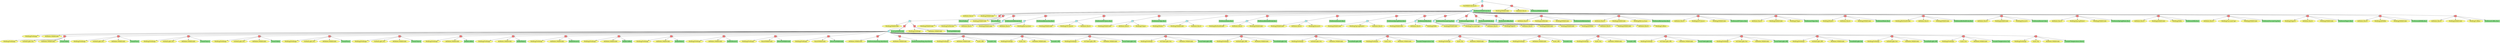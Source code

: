 digraph pastafarianism {
ordering=out;
graph [fontname="times-roman"];
node [fontname="times-roman"];
edge [fontname="times-roman"];
"b3eb0566-c750-43a0-94cc-a5ce1383d2a8" [fillcolor="#B0FFFF", fontcolor=black, fontsize=20, height=0.01, label="?", shape=box, style=filled, width=0.01];
"cb3e3b43-c0b7-4ed3-879a-ff11e3eff193" [fillcolor="#FFFF80", fontcolor=black, fontsize=20, label="On(MilkDrink,Bar2)", shape=ellipse, style=filled];
"b3eb0566-c750-43a0-94cc-a5ce1383d2a8" -> "cb3e3b43-c0b7-4ed3-879a-ff11e3eff193";
"7d290e06-450b-4d6a-873e-cb1add89b66a" [fillcolor="#FF8080", fontcolor=black, fontsize=20, height=0.01, label="&rarr;", shape=box, style=filled, width=0.01];
"b3eb0566-c750-43a0-94cc-a5ce1383d2a8" -> "7d290e06-450b-4d6a-873e-cb1add89b66a";
"c16089c9-362b-4a60-8c32-f5f5bff3637d" [fillcolor="#B0FFFF", fontcolor=black, fontsize=20, height=0.01, label="?", shape=box, style=filled, width=0.01];
"7d290e06-450b-4d6a-873e-cb1add89b66a" -> "c16089c9-362b-4a60-8c32-f5f5bff3637d";
"2b126874-c3aa-4db5-9d9e-506d18287d98" [fillcolor="#FFFF80", fontcolor=black, fontsize=20, label="At(Robot,Bar2)", shape=ellipse, style=filled];
"c16089c9-362b-4a60-8c32-f5f5bff3637d" -> "2b126874-c3aa-4db5-9d9e-506d18287d98";
"ac7a52a4-be91-4eec-b832-3d11eb642f57" [fillcolor="#FFFF80", fontcolor=black, fontsize=20, label="Holding(MilkDrink)", shape=ellipse, style=filled];
"c16089c9-362b-4a60-8c32-f5f5bff3637d" -> "ac7a52a4-be91-4eec-b832-3d11eb642f57";
"cbff45f9-d7ce-46f6-a04c-33e10b807a2b" [fillcolor="#FF8080", fontcolor=black, fontsize=20, height=0.01, label="&rarr;", shape=box, style=filled, width=0.01];
"c16089c9-362b-4a60-8c32-f5f5bff3637d" -> "cbff45f9-d7ce-46f6-a04c-33e10b807a2b";
"4cd5bc0c-dd37-49cb-ac58-6f4f9030b991" [fillcolor="#B0FFFF", fontcolor=black, fontsize=20, height=0.01, label="?", shape=box, style=filled, width=0.01];
"cbff45f9-d7ce-46f6-a04c-33e10b807a2b" -> "4cd5bc0c-dd37-49cb-ac58-6f4f9030b991";
"30fdd783-867c-4de3-b395-7318156630f0" [fillcolor="#FFFF80", fontcolor=black, fontsize=20, label="Holding(MilkDrink)", shape=ellipse, style=filled];
"4cd5bc0c-dd37-49cb-ac58-6f4f9030b991" -> "30fdd783-867c-4de3-b395-7318156630f0";
"50d308bd-0b9f-4e78-9faf-09443718d733" [fillcolor="#FF8080", fontcolor=black, fontsize=20, height=0.01, label="&rarr;", shape=box, style=filled, width=0.01];
"4cd5bc0c-dd37-49cb-ac58-6f4f9030b991" -> "50d308bd-0b9f-4e78-9faf-09443718d733";
"4613e442-b6f7-4bcf-9e67-f0dc6873cdb3" [fillcolor="#B0FFFF", fontcolor=black, fontsize=20, height=0.01, label="?", shape=box, style=filled, width=0.01];
"50d308bd-0b9f-4e78-9faf-09443718d733" -> "4613e442-b6f7-4bcf-9e67-f0dc6873cdb3";
"acc8e037-9586-4dea-b069-8352470356c7" [fillcolor="#FFFF80", fontcolor=black, fontsize=20, label="Holding(Nothing)", shape=ellipse, style=filled];
"4613e442-b6f7-4bcf-9e67-f0dc6873cdb3" -> "acc8e037-9586-4dea-b069-8352470356c7";
"a4c1d6fa-915c-4d11-839f-1eb1d89bcef2" [fillcolor="#FFFF80", fontcolor=black, fontsize=20, label="At(Robot,MilkDrink)", shape=ellipse, style=filled];
"4613e442-b6f7-4bcf-9e67-f0dc6873cdb3" -> "a4c1d6fa-915c-4d11-839f-1eb1d89bcef2";
"3c6f0dc6-37d2-4c2e-a7d5-48d4989f50b5" [fillcolor="#FF8080", fontcolor=black, fontsize=20, height=0.01, label="&rarr;", shape=box, style=filled, width=0.01];
"4613e442-b6f7-4bcf-9e67-f0dc6873cdb3" -> "3c6f0dc6-37d2-4c2e-a7d5-48d4989f50b5";
"bf523e58-f4b7-48ed-bb19-ff3fbbdac825" [fillcolor="#FFFF80", fontcolor=black, fontsize=20, label="Holding(Nothing)", shape=ellipse, style=filled];
"3c6f0dc6-37d2-4c2e-a7d5-48d4989f50b5" -> "bf523e58-f4b7-48ed-bb19-ff3fbbdac825";
"d63ceb7c-64ec-4978-9c6a-dd37071eed2d" [fillcolor="#FFFF80", fontcolor=black, fontsize=20, label="Is(HallLight,On)", shape=ellipse, style=filled];
"3c6f0dc6-37d2-4c2e-a7d5-48d4989f50b5" -> "d63ceb7c-64ec-4978-9c6a-dd37071eed2d";
"21e5f34b-df90-426d-9ed4-a5284e71b766" [fillcolor="#FFFF80", fontcolor=black, fontsize=20, label="At(Robot,MilkDrink)", shape=ellipse, style=filled];
"3c6f0dc6-37d2-4c2e-a7d5-48d4989f50b5" -> "21e5f34b-df90-426d-9ed4-a5284e71b766";
"4cbecb8a-2176-493f-8ad7-2c978d8aee78" [fillcolor=lightgreen, fontcolor=black, fontsize=20, label="Clean(Table)", shape=box, style=filled];
"3c6f0dc6-37d2-4c2e-a7d5-48d4989f50b5" -> "4cbecb8a-2176-493f-8ad7-2c978d8aee78";
"d6141816-9ec5-4f69-8294-95e6afedf2df" [fillcolor="#FF8080", fontcolor=black, fontsize=20, height=0.01, label="&rarr;", shape=box, style=filled, width=0.01];
"4613e442-b6f7-4bcf-9e67-f0dc6873cdb3" -> "d6141816-9ec5-4f69-8294-95e6afedf2df";
"dd03d5ad-298e-4879-b410-4cebe7e5301b" [fillcolor="#FFFF80", fontcolor=black, fontsize=20, label="Holding(Nothing)", shape=ellipse, style=filled];
"d6141816-9ec5-4f69-8294-95e6afedf2df" -> "dd03d5ad-298e-4879-b410-4cebe7e5301b";
"6ac400ea-28fc-4579-ae01-1271cc108eef" [fillcolor="#FFFF80", fontcolor=black, fontsize=20, label="Is(HallLight,On)", shape=ellipse, style=filled];
"d6141816-9ec5-4f69-8294-95e6afedf2df" -> "6ac400ea-28fc-4579-ae01-1271cc108eef";
"28caac60-3bc2-4cbc-924e-592fcb75b220" [fillcolor="#FFFF80", fontcolor=black, fontsize=20, label="At(Robot,MilkDrink)", shape=ellipse, style=filled];
"d6141816-9ec5-4f69-8294-95e6afedf2df" -> "28caac60-3bc2-4cbc-924e-592fcb75b220";
"fe4a0aef-1611-4dee-b36c-3d68b1768f55" [fillcolor=lightgreen, fontcolor=black, fontsize=20, label="Clean(Floor)", shape=box, style=filled];
"d6141816-9ec5-4f69-8294-95e6afedf2df" -> "fe4a0aef-1611-4dee-b36c-3d68b1768f55";
"73993498-2bd7-42c4-92b9-af98cd9355be" [fillcolor="#FF8080", fontcolor=black, fontsize=20, height=0.01, label="&rarr;", shape=box, style=filled, width=0.01];
"4613e442-b6f7-4bcf-9e67-f0dc6873cdb3" -> "73993498-2bd7-42c4-92b9-af98cd9355be";
"8383d4cf-83fb-402b-8989-2eefe3527780" [fillcolor="#FFFF80", fontcolor=black, fontsize=20, label="Holding(Nothing)", shape=ellipse, style=filled];
"73993498-2bd7-42c4-92b9-af98cd9355be" -> "8383d4cf-83fb-402b-8989-2eefe3527780";
"5d863aca-2e38-4d78-951a-5ee5384461ca" [fillcolor="#FFFF80", fontcolor=black, fontsize=20, label="Is(HallLight,On)", shape=ellipse, style=filled];
"73993498-2bd7-42c4-92b9-af98cd9355be" -> "5d863aca-2e38-4d78-951a-5ee5384461ca";
"267a5828-5a67-43fe-bc23-91883e18dd5c" [fillcolor="#FFFF80", fontcolor=black, fontsize=20, label="At(Robot,MilkDrink)", shape=ellipse, style=filled];
"73993498-2bd7-42c4-92b9-af98cd9355be" -> "267a5828-5a67-43fe-bc23-91883e18dd5c";
"34a9bc45-5d40-4780-9e34-435ec597b474" [fillcolor=lightgreen, fontcolor=black, fontsize=20, label="Clean(Chairs)", shape=box, style=filled];
"73993498-2bd7-42c4-92b9-af98cd9355be" -> "34a9bc45-5d40-4780-9e34-435ec597b474";
"221a92eb-77ca-4b46-a447-6ced2dde199e" [fillcolor="#FF8080", fontcolor=black, fontsize=20, height=0.01, label="&rarr;", shape=box, style=filled, width=0.01];
"4613e442-b6f7-4bcf-9e67-f0dc6873cdb3" -> "221a92eb-77ca-4b46-a447-6ced2dde199e";
"46da3cba-4037-43ad-a28b-ed1713085eb1" [fillcolor="#FFFF80", fontcolor=black, fontsize=20, label="Holding(Nothing)", shape=ellipse, style=filled];
"221a92eb-77ca-4b46-a447-6ced2dde199e" -> "46da3cba-4037-43ad-a28b-ed1713085eb1";
"e1270279-2b0c-451f-96ce-cf858a78fc2a" [fillcolor="#FFFF80", fontcolor=black, fontsize=20, label="Is(HallLight,On)", shape=ellipse, style=filled];
"221a92eb-77ca-4b46-a447-6ced2dde199e" -> "e1270279-2b0c-451f-96ce-cf858a78fc2a";
"d4885691-9035-4e4c-986f-08bde5cd1140" [fillcolor="#FFFF80", fontcolor=black, fontsize=20, label="At(Robot,MilkDrink)", shape=ellipse, style=filled];
"221a92eb-77ca-4b46-a447-6ced2dde199e" -> "d4885691-9035-4e4c-986f-08bde5cd1140";
"7e4fd7f6-9542-4d1a-9c5a-b561399862dd" [fillcolor=lightgreen, fontcolor=black, fontsize=20, label="Clean(Table)", shape=box, style=filled];
"221a92eb-77ca-4b46-a447-6ced2dde199e" -> "7e4fd7f6-9542-4d1a-9c5a-b561399862dd";
"3893c45b-be0e-4870-916b-be83e76b6eca" [fillcolor="#FF8080", fontcolor=black, fontsize=20, height=0.01, label="&rarr;", shape=box, style=filled, width=0.01];
"4613e442-b6f7-4bcf-9e67-f0dc6873cdb3" -> "3893c45b-be0e-4870-916b-be83e76b6eca";
"ca9a5bd5-8e39-433c-9b33-0db38b7e1cef" [fillcolor="#FFFF80", fontcolor=black, fontsize=20, label="Holding(Nothing)", shape=ellipse, style=filled];
"3893c45b-be0e-4870-916b-be83e76b6eca" -> "ca9a5bd5-8e39-433c-9b33-0db38b7e1cef";
"38324a6a-57a8-4f85-9287-4e4242c0b576" [fillcolor="#FFFF80", fontcolor=black, fontsize=20, label="Is(HallLight,On)", shape=ellipse, style=filled];
"3893c45b-be0e-4870-916b-be83e76b6eca" -> "38324a6a-57a8-4f85-9287-4e4242c0b576";
"20b6fd32-d773-4df3-897f-d8f7365fa41f" [fillcolor="#FFFF80", fontcolor=black, fontsize=20, label="At(Robot,MilkDrink)", shape=ellipse, style=filled];
"3893c45b-be0e-4870-916b-be83e76b6eca" -> "20b6fd32-d773-4df3-897f-d8f7365fa41f";
"81f32838-fc32-42b9-b71c-8b2837afb48b" [fillcolor=lightgreen, fontcolor=black, fontsize=20, label="Clean(Floor)", shape=box, style=filled];
"3893c45b-be0e-4870-916b-be83e76b6eca" -> "81f32838-fc32-42b9-b71c-8b2837afb48b";
"7adf22ba-3552-42dd-973c-5083a2e9df3f" [fillcolor="#FF8080", fontcolor=black, fontsize=20, height=0.01, label="&rarr;", shape=box, style=filled, width=0.01];
"4613e442-b6f7-4bcf-9e67-f0dc6873cdb3" -> "7adf22ba-3552-42dd-973c-5083a2e9df3f";
"4efe8d2f-7463-4871-b406-fef9e9b849b0" [fillcolor="#FFFF80", fontcolor=black, fontsize=20, label="Holding(Nothing)", shape=ellipse, style=filled];
"7adf22ba-3552-42dd-973c-5083a2e9df3f" -> "4efe8d2f-7463-4871-b406-fef9e9b849b0";
"0e23d529-cc12-4590-8a80-4e5a20d1b2c4" [fillcolor="#FFFF80", fontcolor=black, fontsize=20, label="Is(HallLight,On)", shape=ellipse, style=filled];
"7adf22ba-3552-42dd-973c-5083a2e9df3f" -> "0e23d529-cc12-4590-8a80-4e5a20d1b2c4";
"64b4013d-3084-4187-aca5-2523f3d62d9a" [fillcolor="#FFFF80", fontcolor=black, fontsize=20, label="At(Robot,MilkDrink)", shape=ellipse, style=filled];
"7adf22ba-3552-42dd-973c-5083a2e9df3f" -> "64b4013d-3084-4187-aca5-2523f3d62d9a";
"adfbcb36-dc0b-4be8-9b0e-93439598f01f" [fillcolor=lightgreen, fontcolor=black, fontsize=20, label="Clean(Chairs)", shape=box, style=filled];
"7adf22ba-3552-42dd-973c-5083a2e9df3f" -> "adfbcb36-dc0b-4be8-9b0e-93439598f01f";
"318e8f0a-c94e-4004-8a50-044ba9a940e3" [fillcolor="#FF8080", fontcolor=black, fontsize=20, height=0.01, label="&rarr;", shape=box, style=filled, width=0.01];
"4613e442-b6f7-4bcf-9e67-f0dc6873cdb3" -> "318e8f0a-c94e-4004-8a50-044ba9a940e3";
"be2b6bb9-5aee-4e23-9395-f2abed7c7760" [fillcolor="#FFFF80", fontcolor=black, fontsize=20, label="Holding(Nothing)", shape=ellipse, style=filled];
"318e8f0a-c94e-4004-8a50-044ba9a940e3" -> "be2b6bb9-5aee-4e23-9395-f2abed7c7760";
"b423d136-ceba-4ccb-b0a8-88c2a2679a65" [fillcolor="#FFFF80", fontcolor=black, fontsize=20, label="At(Robot,MilkDrink)", shape=ellipse, style=filled];
"318e8f0a-c94e-4004-8a50-044ba9a940e3" -> "b423d136-ceba-4ccb-b0a8-88c2a2679a65";
"4bb85ff0-bf11-4384-bc1b-12d57d7864fc" [fillcolor=lightgreen, fontcolor=black, fontsize=20, label="Make(Coffee)", shape=box, style=filled];
"318e8f0a-c94e-4004-8a50-044ba9a940e3" -> "4bb85ff0-bf11-4384-bc1b-12d57d7864fc";
"bced885c-967e-492a-8f9f-ca4f60a8d3ae" [fillcolor="#FF8080", fontcolor=black, fontsize=20, height=0.01, label="&rarr;", shape=box, style=filled, width=0.01];
"4613e442-b6f7-4bcf-9e67-f0dc6873cdb3" -> "bced885c-967e-492a-8f9f-ca4f60a8d3ae";
"a0fd2a70-d401-4222-aac9-32dd0cafc391" [fillcolor="#FFFF80", fontcolor=black, fontsize=20, label="Holding(Nothing)", shape=ellipse, style=filled];
"bced885c-967e-492a-8f9f-ca4f60a8d3ae" -> "a0fd2a70-d401-4222-aac9-32dd0cafc391";
"5d0166a7-5577-47ad-b279-67f2826a70a9" [fillcolor="#FFFF80", fontcolor=black, fontsize=20, label="At(Robot,MilkDrink)", shape=ellipse, style=filled];
"bced885c-967e-492a-8f9f-ca4f60a8d3ae" -> "5d0166a7-5577-47ad-b279-67f2826a70a9";
"8ba192fa-9371-453e-8bbc-e46f9f62f67f" [fillcolor=lightgreen, fontcolor=black, fontsize=20, label="Make(Water)", shape=box, style=filled];
"bced885c-967e-492a-8f9f-ca4f60a8d3ae" -> "8ba192fa-9371-453e-8bbc-e46f9f62f67f";
"dd4b5f3e-d3f3-447b-939a-9fbde458f34a" [fillcolor="#FF8080", fontcolor=black, fontsize=20, height=0.01, label="&rarr;", shape=box, style=filled, width=0.01];
"4613e442-b6f7-4bcf-9e67-f0dc6873cdb3" -> "dd4b5f3e-d3f3-447b-939a-9fbde458f34a";
"11fcb082-2d08-4d47-9e4b-ed12ff852cf2" [fillcolor="#FFFF80", fontcolor=black, fontsize=20, label="Holding(Nothing)", shape=ellipse, style=filled];
"dd4b5f3e-d3f3-447b-939a-9fbde458f34a" -> "11fcb082-2d08-4d47-9e4b-ed12ff852cf2";
"059f330d-1acd-4f1d-8228-46226e35d352" [fillcolor="#FFFF80", fontcolor=black, fontsize=20, label="At(Robot,MilkDrink)", shape=ellipse, style=filled];
"dd4b5f3e-d3f3-447b-939a-9fbde458f34a" -> "059f330d-1acd-4f1d-8228-46226e35d352";
"29df8bf2-d992-4b8e-ad29-954c97ac37e4" [fillcolor=lightgreen, fontcolor=black, fontsize=20, label="Make(Dessert)", shape=box, style=filled];
"dd4b5f3e-d3f3-447b-939a-9fbde458f34a" -> "29df8bf2-d992-4b8e-ad29-954c97ac37e4";
"c539da29-e5e0-40f5-bd90-fbeb5d318b27" [fillcolor="#FF8080", fontcolor=black, fontsize=20, height=0.01, label="&rarr;", shape=box, style=filled, width=0.01];
"4613e442-b6f7-4bcf-9e67-f0dc6873cdb3" -> "c539da29-e5e0-40f5-bd90-fbeb5d318b27";
"fed083fe-4ce3-45f5-933a-105002353a6d" [fillcolor="#FFFF80", fontcolor=black, fontsize=20, label="Holding(Nothing)", shape=ellipse, style=filled];
"c539da29-e5e0-40f5-bd90-fbeb5d318b27" -> "fed083fe-4ce3-45f5-933a-105002353a6d";
"74d447e1-9deb-493d-becd-7717cab47f1e" [fillcolor="#FFFF80", fontcolor=black, fontsize=20, label="At(Robot,MilkDrink)", shape=ellipse, style=filled];
"c539da29-e5e0-40f5-bd90-fbeb5d318b27" -> "74d447e1-9deb-493d-becd-7717cab47f1e";
"39651307-860f-44d6-9e4a-f4159af82219" [fillcolor=lightgreen, fontcolor=black, fontsize=20, label="Make(Coffee)", shape=box, style=filled];
"c539da29-e5e0-40f5-bd90-fbeb5d318b27" -> "39651307-860f-44d6-9e4a-f4159af82219";
"a4f0ce82-2e33-4342-a7d2-7093398e97cb" [fillcolor="#FF8080", fontcolor=black, fontsize=20, height=0.01, label="&rarr;", shape=box, style=filled, width=0.01];
"4613e442-b6f7-4bcf-9e67-f0dc6873cdb3" -> "a4f0ce82-2e33-4342-a7d2-7093398e97cb";
"474dbf8f-fac5-43d8-a0eb-425fb2bec1b4" [fillcolor="#FFFF80", fontcolor=black, fontsize=20, label="Holding(Nothing)", shape=ellipse, style=filled];
"a4f0ce82-2e33-4342-a7d2-7093398e97cb" -> "474dbf8f-fac5-43d8-a0eb-425fb2bec1b4";
"c251b754-ca9a-41cc-8a05-65ee5214e948" [fillcolor="#FFFF80", fontcolor=black, fontsize=20, label="At(Robot,MilkDrink)", shape=ellipse, style=filled];
"a4f0ce82-2e33-4342-a7d2-7093398e97cb" -> "c251b754-ca9a-41cc-8a05-65ee5214e948";
"6cdebed6-9524-416a-8dda-1b18430b4f5c" [fillcolor=lightgreen, fontcolor=black, fontsize=20, label="Make(Water)", shape=box, style=filled];
"a4f0ce82-2e33-4342-a7d2-7093398e97cb" -> "6cdebed6-9524-416a-8dda-1b18430b4f5c";
"8a67ce82-8716-4210-b50e-ccdafee410f4" [fillcolor="#FF8080", fontcolor=black, fontsize=20, height=0.01, label="&rarr;", shape=box, style=filled, width=0.01];
"4613e442-b6f7-4bcf-9e67-f0dc6873cdb3" -> "8a67ce82-8716-4210-b50e-ccdafee410f4";
"3348b2d0-12ee-4857-8dc8-d5e394167931" [fillcolor="#FFFF80", fontcolor=black, fontsize=20, label="Holding(Nothing)", shape=ellipse, style=filled];
"8a67ce82-8716-4210-b50e-ccdafee410f4" -> "3348b2d0-12ee-4857-8dc8-d5e394167931";
"5e00ce08-f61b-4469-a8fd-1afc9b94ed63" [fillcolor="#FFFF80", fontcolor=black, fontsize=20, label="At(Robot,MilkDrink)", shape=ellipse, style=filled];
"8a67ce82-8716-4210-b50e-ccdafee410f4" -> "5e00ce08-f61b-4469-a8fd-1afc9b94ed63";
"296bfdd0-7d70-4d37-b02e-6c32bc1ba261" [fillcolor=lightgreen, fontcolor=black, fontsize=20, label="Make(Dessert)", shape=box, style=filled];
"8a67ce82-8716-4210-b50e-ccdafee410f4" -> "296bfdd0-7d70-4d37-b02e-6c32bc1ba261";
"4de16a97-73ae-44ed-8b98-25ea2ee0725e" [fillcolor="#FF8080", fontcolor=black, fontsize=20, height=0.01, label="&rarr;", shape=box, style=filled, width=0.01];
"4613e442-b6f7-4bcf-9e67-f0dc6873cdb3" -> "4de16a97-73ae-44ed-8b98-25ea2ee0725e";
"2f46975d-5f7f-43ab-8f26-f3e4cd0aecb9" [fillcolor="#FFFF80", fontcolor=black, fontsize=20, label="Holding(Nothing)", shape=ellipse, style=filled];
"4de16a97-73ae-44ed-8b98-25ea2ee0725e" -> "2f46975d-5f7f-43ab-8f26-f3e4cd0aecb9";
"5eed14de-c9e4-4968-b2b7-0df15ced8282" [fillcolor="#FFFF80", fontcolor=black, fontsize=20, label="Exist(MilkDrink)", shape=ellipse, style=filled];
"4de16a97-73ae-44ed-8b98-25ea2ee0725e" -> "5eed14de-c9e4-4968-b2b7-0df15ced8282";
"56f947c3-a7ef-482c-88d3-1e892d03e971" [fillcolor=lightgreen, fontcolor=black, fontsize=20, label="MoveTo(MilkDrink)", shape=box, style=filled];
"4de16a97-73ae-44ed-8b98-25ea2ee0725e" -> "56f947c3-a7ef-482c-88d3-1e892d03e971";
"9761f0df-20ad-4368-b815-7576f6c9b4f4" [fillcolor="#FF8080", fontcolor=black, fontsize=20, height=0.01, label="&rarr;", shape=box, style=filled, width=0.01];
"4613e442-b6f7-4bcf-9e67-f0dc6873cdb3" -> "9761f0df-20ad-4368-b815-7576f6c9b4f4";
"5fdcb93a-7d36-4d4d-a08c-a68e5ddb55f3" [fillcolor="#FFFF80", fontcolor=black, fontsize=20, label="Holding(Nothing)", shape=ellipse, style=filled];
"9761f0df-20ad-4368-b815-7576f6c9b4f4" -> "5fdcb93a-7d36-4d4d-a08c-a68e5ddb55f3";
"08bf7582-b422-4976-87cf-b25b746e19fb" [fillcolor="#FFFF80", fontcolor=black, fontsize=20, label="Exist(MilkDrink)", shape=ellipse, style=filled];
"9761f0df-20ad-4368-b815-7576f6c9b4f4" -> "08bf7582-b422-4976-87cf-b25b746e19fb";
"e9c25e50-1e8f-4d0f-9ad1-76ca67f37002" [fillcolor=lightgreen, fontcolor=black, fontsize=20, label="MoveTo(MilkDrink)", shape=box, style=filled];
"9761f0df-20ad-4368-b815-7576f6c9b4f4" -> "e9c25e50-1e8f-4d0f-9ad1-76ca67f37002";
"10512191-862f-45f4-b4ff-daa01cfeaa44" [fillcolor="#FF8080", fontcolor=black, fontsize=20, height=0.01, label="&rarr;", shape=box, style=filled, width=0.01];
"4613e442-b6f7-4bcf-9e67-f0dc6873cdb3" -> "10512191-862f-45f4-b4ff-daa01cfeaa44";
"80c77308-4fb9-4cbe-9d37-f270f324e26a" [fillcolor="#FFFF80", fontcolor=black, fontsize=20, label="At(Robot,MilkDrink)", shape=ellipse, style=filled];
"10512191-862f-45f4-b4ff-daa01cfeaa44" -> "80c77308-4fb9-4cbe-9d37-f270f324e26a";
"dac9f6fd-9b96-4da1-ae54-d214d02bce62" [fillcolor=lightgreen, fontcolor=black, fontsize=20, label="PutDown(Anything,Anywhere)", shape=box, style=filled];
"10512191-862f-45f4-b4ff-daa01cfeaa44" -> "dac9f6fd-9b96-4da1-ae54-d214d02bce62";
"dbc5d392-21be-4e06-876d-2ee6b5057385" [fillcolor="#FF8080", fontcolor=black, fontsize=20, height=0.01, label="&rarr;", shape=box, style=filled, width=0.01];
"4613e442-b6f7-4bcf-9e67-f0dc6873cdb3" -> "dbc5d392-21be-4e06-876d-2ee6b5057385";
"38bb3c20-e2b7-429d-aff5-56d65fd2f556" [fillcolor="#FFFF80", fontcolor=black, fontsize=20, label="At(Robot,MilkDrink)", shape=ellipse, style=filled];
"dbc5d392-21be-4e06-876d-2ee6b5057385" -> "38bb3c20-e2b7-429d-aff5-56d65fd2f556";
"dd5b035d-0570-4897-9f68-edf69deca78b" [fillcolor=lightgreen, fontcolor=black, fontsize=20, label="PutDown(Anything,Anywhere)", shape=box, style=filled];
"dbc5d392-21be-4e06-876d-2ee6b5057385" -> "dd5b035d-0570-4897-9f68-edf69deca78b";
"001db2b2-a63b-4dbf-9891-d545b67b55dd" [fillcolor="#FF8080", fontcolor=black, fontsize=20, height=0.01, label="&rarr;", shape=box, style=filled, width=0.01];
"4613e442-b6f7-4bcf-9e67-f0dc6873cdb3" -> "001db2b2-a63b-4dbf-9891-d545b67b55dd";
"737bea98-cadc-41be-a0cf-b224c4e8d916" [fillcolor="#FFFF80", fontcolor=black, fontsize=20, label="Holding(Nothing)", shape=ellipse, style=filled];
"001db2b2-a63b-4dbf-9891-d545b67b55dd" -> "737bea98-cadc-41be-a0cf-b224c4e8d916";
"3abb4835-1ade-4d5c-8f76-706728f224f4" [fillcolor="#FFFF80", fontcolor=black, fontsize=20, label="At(Robot,MilkDrink)", shape=ellipse, style=filled];
"001db2b2-a63b-4dbf-9891-d545b67b55dd" -> "3abb4835-1ade-4d5c-8f76-706728f224f4";
"d1091912-39d2-4121-8498-f1028f426d91" [fillcolor="#FFFF80", fontcolor=black, fontsize=20, label="Is(AC,Off)", shape=ellipse, style=filled];
"001db2b2-a63b-4dbf-9891-d545b67b55dd" -> "d1091912-39d2-4121-8498-f1028f426d91";
"c16e8314-3dae-4e78-b3be-67c178fcb824" [fillcolor=lightgreen, fontcolor=black, fontsize=20, label="Turn(AC,On)", shape=box, style=filled];
"001db2b2-a63b-4dbf-9891-d545b67b55dd" -> "c16e8314-3dae-4e78-b3be-67c178fcb824";
"ba9a025d-704e-46ad-8914-f1c3cb37bf9b" [fillcolor="#FF8080", fontcolor=black, fontsize=20, height=0.01, label="&rarr;", shape=box, style=filled, width=0.01];
"4613e442-b6f7-4bcf-9e67-f0dc6873cdb3" -> "ba9a025d-704e-46ad-8914-f1c3cb37bf9b";
"b7f165c3-8330-4d5f-a4dd-7b49ed02a2ca" [fillcolor="#FFFF80", fontcolor=black, fontsize=20, label="Holding(Nothing)", shape=ellipse, style=filled];
"ba9a025d-704e-46ad-8914-f1c3cb37bf9b" -> "b7f165c3-8330-4d5f-a4dd-7b49ed02a2ca";
"25286e27-8a1d-43a7-9d45-5d45f6013ddf" [fillcolor="#FFFF80", fontcolor=black, fontsize=20, label="Is(AC,On)", shape=ellipse, style=filled];
"ba9a025d-704e-46ad-8914-f1c3cb37bf9b" -> "25286e27-8a1d-43a7-9d45-5d45f6013ddf";
"4fa868aa-8de3-4309-8962-8b111bfbe118" [fillcolor="#FFFF80", fontcolor=black, fontsize=20, label="At(Robot,MilkDrink)", shape=ellipse, style=filled];
"ba9a025d-704e-46ad-8914-f1c3cb37bf9b" -> "4fa868aa-8de3-4309-8962-8b111bfbe118";
"5c24e079-1cc0-4108-ab42-3d6c70fca4eb" [fillcolor=lightgreen, fontcolor=black, fontsize=20, label="Turn(AC,Off)", shape=box, style=filled];
"ba9a025d-704e-46ad-8914-f1c3cb37bf9b" -> "5c24e079-1cc0-4108-ab42-3d6c70fca4eb";
"6e642af8-2255-4359-96b0-20ef4e019923" [fillcolor="#FF8080", fontcolor=black, fontsize=20, height=0.01, label="&rarr;", shape=box, style=filled, width=0.01];
"4613e442-b6f7-4bcf-9e67-f0dc6873cdb3" -> "6e642af8-2255-4359-96b0-20ef4e019923";
"955e69c2-7ed0-4d8f-a5fc-00204a52250a" [fillcolor="#FFFF80", fontcolor=black, fontsize=20, label="Holding(Nothing)", shape=ellipse, style=filled];
"6e642af8-2255-4359-96b0-20ef4e019923" -> "955e69c2-7ed0-4d8f-a5fc-00204a52250a";
"0b8fbdd3-8217-49da-a772-b03c38e46479" [fillcolor="#FFFF80", fontcolor=black, fontsize=20, label="Is(TubeLight,Off)", shape=ellipse, style=filled];
"6e642af8-2255-4359-96b0-20ef4e019923" -> "0b8fbdd3-8217-49da-a772-b03c38e46479";
"2a766e0f-b111-40d8-9e25-eddd17a632b4" [fillcolor="#FFFF80", fontcolor=black, fontsize=20, label="At(Robot,MilkDrink)", shape=ellipse, style=filled];
"6e642af8-2255-4359-96b0-20ef4e019923" -> "2a766e0f-b111-40d8-9e25-eddd17a632b4";
"ddcdd6cf-30db-44a4-a0c9-c1a9d8c137d8" [fillcolor=lightgreen, fontcolor=black, fontsize=20, label="Turn(TubeLight,On)", shape=box, style=filled];
"6e642af8-2255-4359-96b0-20ef4e019923" -> "ddcdd6cf-30db-44a4-a0c9-c1a9d8c137d8";
"34b7a2df-c9ad-4f1f-9cb4-ec26ea94ebab" [fillcolor="#FF8080", fontcolor=black, fontsize=20, height=0.01, label="&rarr;", shape=box, style=filled, width=0.01];
"4613e442-b6f7-4bcf-9e67-f0dc6873cdb3" -> "34b7a2df-c9ad-4f1f-9cb4-ec26ea94ebab";
"50ce95f0-3c0f-422d-95f9-8afafdbe63a3" [fillcolor="#FFFF80", fontcolor=black, fontsize=20, label="Holding(Nothing)", shape=ellipse, style=filled];
"34b7a2df-c9ad-4f1f-9cb4-ec26ea94ebab" -> "50ce95f0-3c0f-422d-95f9-8afafdbe63a3";
"7841cb82-d316-4229-831e-2e0cc9264060" [fillcolor="#FFFF80", fontcolor=black, fontsize=20, label="Is(TubeLight,On)", shape=ellipse, style=filled];
"34b7a2df-c9ad-4f1f-9cb4-ec26ea94ebab" -> "7841cb82-d316-4229-831e-2e0cc9264060";
"3bce6c5b-78cd-4a98-9670-e26d7a997274" [fillcolor="#FFFF80", fontcolor=black, fontsize=20, label="At(Robot,MilkDrink)", shape=ellipse, style=filled];
"34b7a2df-c9ad-4f1f-9cb4-ec26ea94ebab" -> "3bce6c5b-78cd-4a98-9670-e26d7a997274";
"84cf96c8-87a2-4f74-a9f3-273ffaca42fb" [fillcolor=lightgreen, fontcolor=black, fontsize=20, label="Turn(TubeLight,Off)", shape=box, style=filled];
"34b7a2df-c9ad-4f1f-9cb4-ec26ea94ebab" -> "84cf96c8-87a2-4f74-a9f3-273ffaca42fb";
"d081bc62-37e9-456c-a712-33f0416040a7" [fillcolor="#FF8080", fontcolor=black, fontsize=20, height=0.01, label="&rarr;", shape=box, style=filled, width=0.01];
"4613e442-b6f7-4bcf-9e67-f0dc6873cdb3" -> "d081bc62-37e9-456c-a712-33f0416040a7";
"a8acf507-a0a6-47b9-b107-17519abe05ce" [fillcolor="#FFFF80", fontcolor=black, fontsize=20, label="Holding(Nothing)", shape=ellipse, style=filled];
"d081bc62-37e9-456c-a712-33f0416040a7" -> "a8acf507-a0a6-47b9-b107-17519abe05ce";
"9b15dd48-fa96-4f58-93e2-685297c63e8d" [fillcolor="#FFFF80", fontcolor=black, fontsize=20, label="Is(HallLight,Off)", shape=ellipse, style=filled];
"d081bc62-37e9-456c-a712-33f0416040a7" -> "9b15dd48-fa96-4f58-93e2-685297c63e8d";
"708c11c8-5c85-4e04-99a3-756a736688d9" [fillcolor="#FFFF80", fontcolor=black, fontsize=20, label="At(Robot,MilkDrink)", shape=ellipse, style=filled];
"d081bc62-37e9-456c-a712-33f0416040a7" -> "708c11c8-5c85-4e04-99a3-756a736688d9";
"6de67c8e-3a77-4f5d-9b31-e283d79b4095" [fillcolor=lightgreen, fontcolor=black, fontsize=20, label="Turn(HallLight,On)", shape=box, style=filled];
"d081bc62-37e9-456c-a712-33f0416040a7" -> "6de67c8e-3a77-4f5d-9b31-e283d79b4095";
"939040ff-67a9-48b2-9454-35dba4ea130a" [fillcolor="#FF8080", fontcolor=black, fontsize=20, height=0.01, label="&rarr;", shape=box, style=filled, width=0.01];
"4613e442-b6f7-4bcf-9e67-f0dc6873cdb3" -> "939040ff-67a9-48b2-9454-35dba4ea130a";
"6c935d52-7772-4a9b-bc87-bc268bed9756" [fillcolor="#FFFF80", fontcolor=black, fontsize=20, label="Holding(Nothing)", shape=ellipse, style=filled];
"939040ff-67a9-48b2-9454-35dba4ea130a" -> "6c935d52-7772-4a9b-bc87-bc268bed9756";
"242fe73d-0383-4ab4-93fd-160d423c771c" [fillcolor="#FFFF80", fontcolor=black, fontsize=20, label="Is(HallLight,On)", shape=ellipse, style=filled];
"939040ff-67a9-48b2-9454-35dba4ea130a" -> "242fe73d-0383-4ab4-93fd-160d423c771c";
"8b928a54-08d2-4e09-beae-54650a7449a3" [fillcolor="#FFFF80", fontcolor=black, fontsize=20, label="At(Robot,MilkDrink)", shape=ellipse, style=filled];
"939040ff-67a9-48b2-9454-35dba4ea130a" -> "8b928a54-08d2-4e09-beae-54650a7449a3";
"22de8e14-52c5-48ca-8860-f2951858f8e2" [fillcolor=lightgreen, fontcolor=black, fontsize=20, label="Turn(HallLight,Off)", shape=box, style=filled];
"939040ff-67a9-48b2-9454-35dba4ea130a" -> "22de8e14-52c5-48ca-8860-f2951858f8e2";
"32864bf8-4a64-4301-9ab6-24bec24e9836" [fillcolor="#FF8080", fontcolor=black, fontsize=20, height=0.01, label="&rarr;", shape=box, style=filled, width=0.01];
"4613e442-b6f7-4bcf-9e67-f0dc6873cdb3" -> "32864bf8-4a64-4301-9ab6-24bec24e9836";
"81364b16-3506-491d-8392-1adf51543636" [fillcolor="#FFFF80", fontcolor=black, fontsize=20, label="Holding(Nothing)", shape=ellipse, style=filled];
"32864bf8-4a64-4301-9ab6-24bec24e9836" -> "81364b16-3506-491d-8392-1adf51543636";
"ff4c4c05-b10d-4e36-9975-a8ad9ea0cd29" [fillcolor="#FFFF80", fontcolor=black, fontsize=20, label="Is(AC,On)", shape=ellipse, style=filled];
"32864bf8-4a64-4301-9ab6-24bec24e9836" -> "ff4c4c05-b10d-4e36-9975-a8ad9ea0cd29";
"422e8f14-6c84-4e8f-802e-f73ea4ce3d81" [fillcolor="#FFFF80", fontcolor=black, fontsize=20, label="At(Robot,MilkDrink)", shape=ellipse, style=filled];
"32864bf8-4a64-4301-9ab6-24bec24e9836" -> "422e8f14-6c84-4e8f-802e-f73ea4ce3d81";
"d37c83f7-5b70-4f65-be46-9bab9fc47868" [fillcolor=lightgreen, fontcolor=black, fontsize=20, label="Turn(ACTemperature,Up)", shape=box, style=filled];
"32864bf8-4a64-4301-9ab6-24bec24e9836" -> "d37c83f7-5b70-4f65-be46-9bab9fc47868";
"7459d628-3506-4bdd-a0fd-7325819e626c" [fillcolor="#FF8080", fontcolor=black, fontsize=20, height=0.01, label="&rarr;", shape=box, style=filled, width=0.01];
"4613e442-b6f7-4bcf-9e67-f0dc6873cdb3" -> "7459d628-3506-4bdd-a0fd-7325819e626c";
"9fc39acf-713f-495a-b972-874d3c793f99" [fillcolor="#FFFF80", fontcolor=black, fontsize=20, label="Holding(Nothing)", shape=ellipse, style=filled];
"7459d628-3506-4bdd-a0fd-7325819e626c" -> "9fc39acf-713f-495a-b972-874d3c793f99";
"269b4979-a414-44c6-9c01-fdd61158ac2c" [fillcolor="#FFFF80", fontcolor=black, fontsize=20, label="Is(AC,On)", shape=ellipse, style=filled];
"7459d628-3506-4bdd-a0fd-7325819e626c" -> "269b4979-a414-44c6-9c01-fdd61158ac2c";
"b83da396-4a42-47ea-977d-df965e2ff3cd" [fillcolor="#FFFF80", fontcolor=black, fontsize=20, label="At(Robot,MilkDrink)", shape=ellipse, style=filled];
"7459d628-3506-4bdd-a0fd-7325819e626c" -> "b83da396-4a42-47ea-977d-df965e2ff3cd";
"17a1ebd7-5cb6-4fff-b37f-bd7333ab4ddd" [fillcolor=lightgreen, fontcolor=black, fontsize=20, label="Turn(ACTemperature,Down)", shape=box, style=filled];
"7459d628-3506-4bdd-a0fd-7325819e626c" -> "17a1ebd7-5cb6-4fff-b37f-bd7333ab4ddd";
"a3ad5938-33c0-47a7-be37-686168a53b55" [fillcolor="#FF8080", fontcolor=black, fontsize=20, height=0.01, label="&rarr;", shape=box, style=filled, width=0.01];
"4613e442-b6f7-4bcf-9e67-f0dc6873cdb3" -> "a3ad5938-33c0-47a7-be37-686168a53b55";
"cc12b125-bff5-42ed-b7a3-2b80725e8dec" [fillcolor="#FFFF80", fontcolor=black, fontsize=20, label="Holding(Nothing)", shape=ellipse, style=filled];
"a3ad5938-33c0-47a7-be37-686168a53b55" -> "cc12b125-bff5-42ed-b7a3-2b80725e8dec";
"76fc0d73-28cc-49d5-8a5c-cad3be059655" [fillcolor="#FFFF80", fontcolor=black, fontsize=20, label="At(Robot,MilkDrink)", shape=ellipse, style=filled];
"a3ad5938-33c0-47a7-be37-686168a53b55" -> "76fc0d73-28cc-49d5-8a5c-cad3be059655";
"249cb1d0-00b0-4833-96d9-cd11d92ea7c2" [fillcolor="#FFFF80", fontcolor=black, fontsize=20, label="Is(AC,Off)", shape=ellipse, style=filled];
"a3ad5938-33c0-47a7-be37-686168a53b55" -> "249cb1d0-00b0-4833-96d9-cd11d92ea7c2";
"2a83e205-f096-45d9-983e-4343ab93e058" [fillcolor=lightgreen, fontcolor=black, fontsize=20, label="Turn(AC,On)", shape=box, style=filled];
"a3ad5938-33c0-47a7-be37-686168a53b55" -> "2a83e205-f096-45d9-983e-4343ab93e058";
"073e0971-7d89-4eca-9c94-95eb314eda8f" [fillcolor="#FF8080", fontcolor=black, fontsize=20, height=0.01, label="&rarr;", shape=box, style=filled, width=0.01];
"4613e442-b6f7-4bcf-9e67-f0dc6873cdb3" -> "073e0971-7d89-4eca-9c94-95eb314eda8f";
"5bd43615-d488-42fc-b758-09eee1cec801" [fillcolor="#FFFF80", fontcolor=black, fontsize=20, label="Holding(Nothing)", shape=ellipse, style=filled];
"073e0971-7d89-4eca-9c94-95eb314eda8f" -> "5bd43615-d488-42fc-b758-09eee1cec801";
"02a46df5-6bd1-4fab-ac60-c9f0b47d3182" [fillcolor="#FFFF80", fontcolor=black, fontsize=20, label="Is(AC,On)", shape=ellipse, style=filled];
"073e0971-7d89-4eca-9c94-95eb314eda8f" -> "02a46df5-6bd1-4fab-ac60-c9f0b47d3182";
"98bfaf44-89ee-4ca3-ae79-8c13bd067c98" [fillcolor="#FFFF80", fontcolor=black, fontsize=20, label="At(Robot,MilkDrink)", shape=ellipse, style=filled];
"073e0971-7d89-4eca-9c94-95eb314eda8f" -> "98bfaf44-89ee-4ca3-ae79-8c13bd067c98";
"28e3cc40-e68f-4191-b6f0-7f9f011dcc55" [fillcolor=lightgreen, fontcolor=black, fontsize=20, label="Turn(AC,Off)", shape=box, style=filled];
"073e0971-7d89-4eca-9c94-95eb314eda8f" -> "28e3cc40-e68f-4191-b6f0-7f9f011dcc55";
"f7cc45fb-a77c-4abd-aff2-7109ccc9e494" [fillcolor="#FF8080", fontcolor=black, fontsize=20, height=0.01, label="&rarr;", shape=box, style=filled, width=0.01];
"4613e442-b6f7-4bcf-9e67-f0dc6873cdb3" -> "f7cc45fb-a77c-4abd-aff2-7109ccc9e494";
"a936bbd6-d791-4cda-abb3-434ac6da461b" [fillcolor="#FFFF80", fontcolor=black, fontsize=20, label="Holding(Nothing)", shape=ellipse, style=filled];
"f7cc45fb-a77c-4abd-aff2-7109ccc9e494" -> "a936bbd6-d791-4cda-abb3-434ac6da461b";
"14797305-0794-4fe2-8703-51a5eb4e8344" [fillcolor="#FFFF80", fontcolor=black, fontsize=20, label="Is(TubeLight,Off)", shape=ellipse, style=filled];
"f7cc45fb-a77c-4abd-aff2-7109ccc9e494" -> "14797305-0794-4fe2-8703-51a5eb4e8344";
"ec5db45f-f9c8-4827-b31a-5a4b7e28de15" [fillcolor="#FFFF80", fontcolor=black, fontsize=20, label="At(Robot,MilkDrink)", shape=ellipse, style=filled];
"f7cc45fb-a77c-4abd-aff2-7109ccc9e494" -> "ec5db45f-f9c8-4827-b31a-5a4b7e28de15";
"78e72fcf-00a6-4d70-86df-e38413cc8ad4" [fillcolor=lightgreen, fontcolor=black, fontsize=20, label="Turn(TubeLight,On)", shape=box, style=filled];
"f7cc45fb-a77c-4abd-aff2-7109ccc9e494" -> "78e72fcf-00a6-4d70-86df-e38413cc8ad4";
"e6811893-4a0d-4533-8b5c-9a9c711c361a" [fillcolor="#FF8080", fontcolor=black, fontsize=20, height=0.01, label="&rarr;", shape=box, style=filled, width=0.01];
"4613e442-b6f7-4bcf-9e67-f0dc6873cdb3" -> "e6811893-4a0d-4533-8b5c-9a9c711c361a";
"34701c0b-cbff-4873-9a07-e6d0ed8c6f2c" [fillcolor="#FFFF80", fontcolor=black, fontsize=20, label="Holding(Nothing)", shape=ellipse, style=filled];
"e6811893-4a0d-4533-8b5c-9a9c711c361a" -> "34701c0b-cbff-4873-9a07-e6d0ed8c6f2c";
"b89d488d-787d-4ccd-bfed-ae956f89c508" [fillcolor="#FFFF80", fontcolor=black, fontsize=20, label="Is(TubeLight,On)", shape=ellipse, style=filled];
"e6811893-4a0d-4533-8b5c-9a9c711c361a" -> "b89d488d-787d-4ccd-bfed-ae956f89c508";
"0a55efd3-5cb0-46b8-85a2-10a714cfea3f" [fillcolor="#FFFF80", fontcolor=black, fontsize=20, label="At(Robot,MilkDrink)", shape=ellipse, style=filled];
"e6811893-4a0d-4533-8b5c-9a9c711c361a" -> "0a55efd3-5cb0-46b8-85a2-10a714cfea3f";
"2bf92f3e-eb03-4c76-9745-167718e64f69" [fillcolor=lightgreen, fontcolor=black, fontsize=20, label="Turn(TubeLight,Off)", shape=box, style=filled];
"e6811893-4a0d-4533-8b5c-9a9c711c361a" -> "2bf92f3e-eb03-4c76-9745-167718e64f69";
"01869c3a-f558-44b5-aae2-1af1bd0b666f" [fillcolor="#FF8080", fontcolor=black, fontsize=20, height=0.01, label="&rarr;", shape=box, style=filled, width=0.01];
"4613e442-b6f7-4bcf-9e67-f0dc6873cdb3" -> "01869c3a-f558-44b5-aae2-1af1bd0b666f";
"6c6c52df-e609-4e06-8b72-1ac98530a9b6" [fillcolor="#FFFF80", fontcolor=black, fontsize=20, label="Holding(Nothing)", shape=ellipse, style=filled];
"01869c3a-f558-44b5-aae2-1af1bd0b666f" -> "6c6c52df-e609-4e06-8b72-1ac98530a9b6";
"a9c0da3d-8cbf-4a6b-9f0e-0a43e3983dd2" [fillcolor="#FFFF80", fontcolor=black, fontsize=20, label="Is(HallLight,Off)", shape=ellipse, style=filled];
"01869c3a-f558-44b5-aae2-1af1bd0b666f" -> "a9c0da3d-8cbf-4a6b-9f0e-0a43e3983dd2";
"1d08bf09-a00d-44c6-bd2a-d324c076e80b" [fillcolor="#FFFF80", fontcolor=black, fontsize=20, label="At(Robot,MilkDrink)", shape=ellipse, style=filled];
"01869c3a-f558-44b5-aae2-1af1bd0b666f" -> "1d08bf09-a00d-44c6-bd2a-d324c076e80b";
"c6127297-a8db-4ff9-a09b-a7c6f63a52bf" [fillcolor=lightgreen, fontcolor=black, fontsize=20, label="Turn(HallLight,On)", shape=box, style=filled];
"01869c3a-f558-44b5-aae2-1af1bd0b666f" -> "c6127297-a8db-4ff9-a09b-a7c6f63a52bf";
"cd593bf4-6f41-4455-a5df-d67372db6211" [fillcolor="#FF8080", fontcolor=black, fontsize=20, height=0.01, label="&rarr;", shape=box, style=filled, width=0.01];
"4613e442-b6f7-4bcf-9e67-f0dc6873cdb3" -> "cd593bf4-6f41-4455-a5df-d67372db6211";
"be40bff1-fdb0-4523-9a3a-0b711b0eef27" [fillcolor="#FFFF80", fontcolor=black, fontsize=20, label="Holding(Nothing)", shape=ellipse, style=filled];
"cd593bf4-6f41-4455-a5df-d67372db6211" -> "be40bff1-fdb0-4523-9a3a-0b711b0eef27";
"e921cc5b-d565-461d-b685-6b3a70aec1f3" [fillcolor="#FFFF80", fontcolor=black, fontsize=20, label="Is(HallLight,On)", shape=ellipse, style=filled];
"cd593bf4-6f41-4455-a5df-d67372db6211" -> "e921cc5b-d565-461d-b685-6b3a70aec1f3";
"e6810aaf-ac01-4f22-8837-a9f0d313c3f7" [fillcolor="#FFFF80", fontcolor=black, fontsize=20, label="At(Robot,MilkDrink)", shape=ellipse, style=filled];
"cd593bf4-6f41-4455-a5df-d67372db6211" -> "e6810aaf-ac01-4f22-8837-a9f0d313c3f7";
"a3cfb0c8-0a2a-4284-87e0-3f36389969fa" [fillcolor=lightgreen, fontcolor=black, fontsize=20, label="Turn(HallLight,Off)", shape=box, style=filled];
"cd593bf4-6f41-4455-a5df-d67372db6211" -> "a3cfb0c8-0a2a-4284-87e0-3f36389969fa";
"255c953a-e35c-4bd7-a12b-374f106d6d1a" [fillcolor="#FF8080", fontcolor=black, fontsize=20, height=0.01, label="&rarr;", shape=box, style=filled, width=0.01];
"4613e442-b6f7-4bcf-9e67-f0dc6873cdb3" -> "255c953a-e35c-4bd7-a12b-374f106d6d1a";
"2746be80-fc4a-4165-a13a-966b5613685c" [fillcolor="#FFFF80", fontcolor=black, fontsize=20, label="Holding(Nothing)", shape=ellipse, style=filled];
"255c953a-e35c-4bd7-a12b-374f106d6d1a" -> "2746be80-fc4a-4165-a13a-966b5613685c";
"4f88c26f-a89b-4029-8d34-024796a7180c" [fillcolor="#FFFF80", fontcolor=black, fontsize=20, label="Is(AC,On)", shape=ellipse, style=filled];
"255c953a-e35c-4bd7-a12b-374f106d6d1a" -> "4f88c26f-a89b-4029-8d34-024796a7180c";
"14561f75-02ea-46de-804f-c16bf350be29" [fillcolor="#FFFF80", fontcolor=black, fontsize=20, label="At(Robot,MilkDrink)", shape=ellipse, style=filled];
"255c953a-e35c-4bd7-a12b-374f106d6d1a" -> "14561f75-02ea-46de-804f-c16bf350be29";
"c7654899-39ad-468d-9730-9396e8174808" [fillcolor=lightgreen, fontcolor=black, fontsize=20, label="Turn(ACTemperature,Up)", shape=box, style=filled];
"255c953a-e35c-4bd7-a12b-374f106d6d1a" -> "c7654899-39ad-468d-9730-9396e8174808";
"4a17d628-61fa-4ce2-af96-54b974553d66" [fillcolor="#FF8080", fontcolor=black, fontsize=20, height=0.01, label="&rarr;", shape=box, style=filled, width=0.01];
"4613e442-b6f7-4bcf-9e67-f0dc6873cdb3" -> "4a17d628-61fa-4ce2-af96-54b974553d66";
"99b783b6-25f7-4119-ae88-b04aee929420" [fillcolor="#FFFF80", fontcolor=black, fontsize=20, label="Holding(Nothing)", shape=ellipse, style=filled];
"4a17d628-61fa-4ce2-af96-54b974553d66" -> "99b783b6-25f7-4119-ae88-b04aee929420";
"0df71fd0-3dbb-470c-bca5-4ffc0dc02e08" [fillcolor="#FFFF80", fontcolor=black, fontsize=20, label="Is(AC,On)", shape=ellipse, style=filled];
"4a17d628-61fa-4ce2-af96-54b974553d66" -> "0df71fd0-3dbb-470c-bca5-4ffc0dc02e08";
"d21a5e33-b4c6-446a-b5a8-5e4136682612" [fillcolor="#FFFF80", fontcolor=black, fontsize=20, label="At(Robot,MilkDrink)", shape=ellipse, style=filled];
"4a17d628-61fa-4ce2-af96-54b974553d66" -> "d21a5e33-b4c6-446a-b5a8-5e4136682612";
"8ab02be1-32af-42e7-a1db-e528e916656d" [fillcolor=lightgreen, fontcolor=black, fontsize=20, label="Turn(ACTemperature,Down)", shape=box, style=filled];
"4a17d628-61fa-4ce2-af96-54b974553d66" -> "8ab02be1-32af-42e7-a1db-e528e916656d";
"e3534efa-3884-4192-8ca5-9bf7b8047ca3" [fillcolor=lightgreen, fontcolor=black, fontsize=20, label="PickUp(MilkDrink)", shape=box, style=filled];
"50d308bd-0b9f-4e78-9faf-09443718d733" -> "e3534efa-3884-4192-8ca5-9bf7b8047ca3";
"1d7380cc-249b-44dc-9cfe-c4bf8988f0a2" [fillcolor="#FF8080", fontcolor=black, fontsize=20, height=0.01, label="&rarr;", shape=box, style=filled, width=0.01];
"4cd5bc0c-dd37-49cb-ac58-6f4f9030b991" -> "1d7380cc-249b-44dc-9cfe-c4bf8988f0a2";
"be6b509f-4e17-4fc9-95e6-b091cf2a0064" [fillcolor="#FFFF80", fontcolor=black, fontsize=20, label="Holding(Nothing)", shape=ellipse, style=filled];
"1d7380cc-249b-44dc-9cfe-c4bf8988f0a2" -> "be6b509f-4e17-4fc9-95e6-b091cf2a0064";
"46f12db5-5245-4e82-89e7-e819024ec4fe" [fillcolor="#FFFF80", fontcolor=black, fontsize=20, label="At(Robot,MilkDrink)", shape=ellipse, style=filled];
"1d7380cc-249b-44dc-9cfe-c4bf8988f0a2" -> "46f12db5-5245-4e82-89e7-e819024ec4fe";
"3830f76b-a181-4db5-9cc1-36203fe66bea" [fillcolor=lightgreen, fontcolor=black, fontsize=20, label="PickUp(MilkDrink)", shape=box, style=filled];
"1d7380cc-249b-44dc-9cfe-c4bf8988f0a2" -> "3830f76b-a181-4db5-9cc1-36203fe66bea";
"a466cc8d-2b66-47e0-9381-99369e6ab41b" [fillcolor=lightgreen, fontcolor=black, fontsize=20, label="MoveTo(Bar)", shape=box, style=filled];
"cbff45f9-d7ce-46f6-a04c-33e10b807a2b" -> "a466cc8d-2b66-47e0-9381-99369e6ab41b";
"c08b5eb3-0fb4-4dd6-8bb4-0dd32ab0f57c" [fillcolor="#FF8080", fontcolor=black, fontsize=20, height=0.01, label="&rarr;", shape=box, style=filled, width=0.01];
"c16089c9-362b-4a60-8c32-f5f5bff3637d" -> "c08b5eb3-0fb4-4dd6-8bb4-0dd32ab0f57c";
"1644107b-3086-48a6-8323-e8962edc3656" [fillcolor="#FFFF80", fontcolor=black, fontsize=20, label="Holding(MilkDrink)", shape=ellipse, style=filled];
"c08b5eb3-0fb4-4dd6-8bb4-0dd32ab0f57c" -> "1644107b-3086-48a6-8323-e8962edc3656";
"3fe13d3c-0a08-419a-92aa-3de1c52116e1" [fillcolor=lightgreen, fontcolor=black, fontsize=20, label="MoveTo(Bar)", shape=box, style=filled];
"c08b5eb3-0fb4-4dd6-8bb4-0dd32ab0f57c" -> "3fe13d3c-0a08-419a-92aa-3de1c52116e1";
"bf1fa06b-1e89-484c-8a4c-dcfcc37e568c" [fillcolor="#FF8080", fontcolor=black, fontsize=20, height=0.01, label="&rarr;", shape=box, style=filled, width=0.01];
"c16089c9-362b-4a60-8c32-f5f5bff3637d" -> "bf1fa06b-1e89-484c-8a4c-dcfcc37e568c";
"37cc0bd8-70d6-486f-9cfc-a4bd51f2f9a0" [fillcolor="#B0FFFF", fontcolor=black, fontsize=20, height=0.01, label="?", shape=box, style=filled, width=0.01];
"bf1fa06b-1e89-484c-8a4c-dcfcc37e568c" -> "37cc0bd8-70d6-486f-9cfc-a4bd51f2f9a0";
"dfb9ad02-9898-4ad8-a861-8121da623ae5" [fillcolor="#FFFF80", fontcolor=black, fontsize=20, label="Holding(MilkDrink)", shape=ellipse, style=filled];
"37cc0bd8-70d6-486f-9cfc-a4bd51f2f9a0" -> "dfb9ad02-9898-4ad8-a861-8121da623ae5";
"be2dcdfb-39d1-40a6-b78d-b0b6376e9c3a" [fillcolor="#FFFF80", fontcolor=black, fontsize=20, label="Holding(Softdrink)", shape=ellipse, style=filled];
"37cc0bd8-70d6-486f-9cfc-a4bd51f2f9a0" -> "be2dcdfb-39d1-40a6-b78d-b0b6376e9c3a";
"083586cc-9313-4246-a37c-322179f894ba" [fillcolor="#FFFF80", fontcolor=black, fontsize=20, label="At(Robot,Bar2)", shape=ellipse, style=filled];
"37cc0bd8-70d6-486f-9cfc-a4bd51f2f9a0" -> "083586cc-9313-4246-a37c-322179f894ba";
"488f979d-00cf-493b-9f41-e46a1ab3deed" [fillcolor=lightgreen, fontcolor=black, fontsize=20, label="PutDown(Softdrink,Bar)", shape=box, style=filled];
"bf1fa06b-1e89-484c-8a4c-dcfcc37e568c" -> "488f979d-00cf-493b-9f41-e46a1ab3deed";
"f8204ec2-b0b6-4cd6-b3a1-c7b88a69bb6f" [fillcolor="#FF8080", fontcolor=black, fontsize=20, height=0.01, label="&rarr;", shape=box, style=filled, width=0.01];
"c16089c9-362b-4a60-8c32-f5f5bff3637d" -> "f8204ec2-b0b6-4cd6-b3a1-c7b88a69bb6f";
"bc5dee25-9b6c-409a-ac8f-0e7272de2250" [fillcolor="#B0FFFF", fontcolor=black, fontsize=20, height=0.01, label="?", shape=box, style=filled, width=0.01];
"f8204ec2-b0b6-4cd6-b3a1-c7b88a69bb6f" -> "bc5dee25-9b6c-409a-ac8f-0e7272de2250";
"6a154453-6991-414c-9222-558a75a4d7ed" [fillcolor="#FFFF80", fontcolor=black, fontsize=20, label="Holding(MilkDrink)", shape=ellipse, style=filled];
"bc5dee25-9b6c-409a-ac8f-0e7272de2250" -> "6a154453-6991-414c-9222-558a75a4d7ed";
"879d0bd0-941c-4793-81a2-6d5185b32780" [fillcolor="#FFFF80", fontcolor=black, fontsize=20, label="At(Robot,Bar2)", shape=ellipse, style=filled];
"bc5dee25-9b6c-409a-ac8f-0e7272de2250" -> "879d0bd0-941c-4793-81a2-6d5185b32780";
"147bd700-e355-42bd-9eb2-d9e848b9cb2a" [fillcolor="#FFFF80", fontcolor=black, fontsize=20, label="Holding(Bernachon)", shape=ellipse, style=filled];
"bc5dee25-9b6c-409a-ac8f-0e7272de2250" -> "147bd700-e355-42bd-9eb2-d9e848b9cb2a";
"adddbafa-7866-447f-b51c-cc6fd375097e" [fillcolor=lightgreen, fontcolor=black, fontsize=20, label="PutDown(Bernachon,Bar)", shape=box, style=filled];
"f8204ec2-b0b6-4cd6-b3a1-c7b88a69bb6f" -> "adddbafa-7866-447f-b51c-cc6fd375097e";
"a250d5e9-3079-478b-9bab-b92bc372a6ef" [fillcolor="#FF8080", fontcolor=black, fontsize=20, height=0.01, label="&rarr;", shape=box, style=filled, width=0.01];
"c16089c9-362b-4a60-8c32-f5f5bff3637d" -> "a250d5e9-3079-478b-9bab-b92bc372a6ef";
"542f7157-5919-4494-b1c7-8347fde1ba81" [fillcolor="#B0FFFF", fontcolor=black, fontsize=20, height=0.01, label="?", shape=box, style=filled, width=0.01];
"a250d5e9-3079-478b-9bab-b92bc372a6ef" -> "542f7157-5919-4494-b1c7-8347fde1ba81";
"4203eb66-331b-4523-9e0d-bd352085372e" [fillcolor="#FFFF80", fontcolor=black, fontsize=20, label="Holding(MilkDrink)", shape=ellipse, style=filled];
"542f7157-5919-4494-b1c7-8347fde1ba81" -> "4203eb66-331b-4523-9e0d-bd352085372e";
"1344d196-da12-4225-9e6f-694dc08cb6e4" [fillcolor="#FFFF80", fontcolor=black, fontsize=20, label="Holding(NFCJuice)", shape=ellipse, style=filled];
"542f7157-5919-4494-b1c7-8347fde1ba81" -> "1344d196-da12-4225-9e6f-694dc08cb6e4";
"01e9f37e-743e-491a-b156-20321d0e08de" [fillcolor="#FFFF80", fontcolor=black, fontsize=20, label="At(Robot,Bar2)", shape=ellipse, style=filled];
"542f7157-5919-4494-b1c7-8347fde1ba81" -> "01e9f37e-743e-491a-b156-20321d0e08de";
"e645636e-828d-4340-9322-5e77c021fa79" [fillcolor=lightgreen, fontcolor=black, fontsize=20, label="PutDown(NFCJuice,Bar)", shape=box, style=filled];
"a250d5e9-3079-478b-9bab-b92bc372a6ef" -> "e645636e-828d-4340-9322-5e77c021fa79";
"7940c5fc-8811-458c-8ba6-20c1af78eb78" [fillcolor="#FF8080", fontcolor=black, fontsize=20, height=0.01, label="&rarr;", shape=box, style=filled, width=0.01];
"c16089c9-362b-4a60-8c32-f5f5bff3637d" -> "7940c5fc-8811-458c-8ba6-20c1af78eb78";
"a6aa9a54-860b-47a0-a740-56f627904462" [fillcolor="#B0FFFF", fontcolor=black, fontsize=20, height=0.01, label="?", shape=box, style=filled, width=0.01];
"7940c5fc-8811-458c-8ba6-20c1af78eb78" -> "a6aa9a54-860b-47a0-a740-56f627904462";
"423f937e-01a3-4792-9289-69802f12f401" [fillcolor="#FFFF80", fontcolor=black, fontsize=20, label="Holding(MilkDrink)", shape=ellipse, style=filled];
"a6aa9a54-860b-47a0-a740-56f627904462" -> "423f937e-01a3-4792-9289-69802f12f401";
"6a7a49d5-c4ab-4e2a-9a88-b53a34c13344" [fillcolor="#FFFF80", fontcolor=black, fontsize=20, label="At(Robot,Bar2)", shape=ellipse, style=filled];
"a6aa9a54-860b-47a0-a740-56f627904462" -> "6a7a49d5-c4ab-4e2a-9a88-b53a34c13344";
"ba9d685b-2598-403f-bcda-db7037e42d3a" [fillcolor="#FFFF80", fontcolor=black, fontsize=20, label="Holding(Chips)", shape=ellipse, style=filled];
"a6aa9a54-860b-47a0-a740-56f627904462" -> "ba9d685b-2598-403f-bcda-db7037e42d3a";
"4478c605-5af6-4de4-b76f-0153ce265b80" [fillcolor=lightgreen, fontcolor=black, fontsize=20, label="PutDown(Chips,Bar)", shape=box, style=filled];
"7940c5fc-8811-458c-8ba6-20c1af78eb78" -> "4478c605-5af6-4de4-b76f-0153ce265b80";
"01dcea8e-eca2-4b08-994f-b91577ff857d" [fillcolor="#FF8080", fontcolor=black, fontsize=20, height=0.01, label="&rarr;", shape=box, style=filled, width=0.01];
"c16089c9-362b-4a60-8c32-f5f5bff3637d" -> "01dcea8e-eca2-4b08-994f-b91577ff857d";
"29d46846-cbac-4f70-bd03-79b1cef1c6ef" [fillcolor="#B0FFFF", fontcolor=black, fontsize=20, height=0.01, label="?", shape=box, style=filled, width=0.01];
"01dcea8e-eca2-4b08-994f-b91577ff857d" -> "29d46846-cbac-4f70-bd03-79b1cef1c6ef";
"de004850-94e6-4951-a449-1f67780d4234" [fillcolor="#FFFF80", fontcolor=black, fontsize=20, label="Holding(Water)", shape=ellipse, style=filled];
"29d46846-cbac-4f70-bd03-79b1cef1c6ef" -> "de004850-94e6-4951-a449-1f67780d4234";
"bb964d79-cc71-49e4-b3d5-b7640ebbdb4d" [fillcolor="#FFFF80", fontcolor=black, fontsize=20, label="Holding(MilkDrink)", shape=ellipse, style=filled];
"29d46846-cbac-4f70-bd03-79b1cef1c6ef" -> "bb964d79-cc71-49e4-b3d5-b7640ebbdb4d";
"a7d83f00-dba0-4ee2-bfc5-f48c0a0cfd33" [fillcolor="#FFFF80", fontcolor=black, fontsize=20, label="At(Robot,Bar2)", shape=ellipse, style=filled];
"29d46846-cbac-4f70-bd03-79b1cef1c6ef" -> "a7d83f00-dba0-4ee2-bfc5-f48c0a0cfd33";
"b2cb2241-6e78-4bb4-be39-b8a5f8de311a" [fillcolor=lightgreen, fontcolor=black, fontsize=20, label="PutDown(Water,Bar)", shape=box, style=filled];
"01dcea8e-eca2-4b08-994f-b91577ff857d" -> "b2cb2241-6e78-4bb4-be39-b8a5f8de311a";
"182ba254-1346-40aa-b578-4a6bb67fee5a" [fillcolor="#FF8080", fontcolor=black, fontsize=20, height=0.01, label="&rarr;", shape=box, style=filled, width=0.01];
"c16089c9-362b-4a60-8c32-f5f5bff3637d" -> "182ba254-1346-40aa-b578-4a6bb67fee5a";
"e036ee91-0689-4407-9702-89c9cb1df247" [fillcolor="#B0FFFF", fontcolor=black, fontsize=20, height=0.01, label="?", shape=box, style=filled, width=0.01];
"182ba254-1346-40aa-b578-4a6bb67fee5a" -> "e036ee91-0689-4407-9702-89c9cb1df247";
"3c2592a4-0500-413b-89ac-636b75739834" [fillcolor="#FFFF80", fontcolor=black, fontsize=20, label="Holding(BottledDrink)", shape=ellipse, style=filled];
"e036ee91-0689-4407-9702-89c9cb1df247" -> "3c2592a4-0500-413b-89ac-636b75739834";
"6278e4b6-e5c0-47ab-a869-6e5203caa2f0" [fillcolor="#FFFF80", fontcolor=black, fontsize=20, label="At(Robot,Bar2)", shape=ellipse, style=filled];
"e036ee91-0689-4407-9702-89c9cb1df247" -> "6278e4b6-e5c0-47ab-a869-6e5203caa2f0";
"d4f187d2-0da7-403b-aca9-3b6f997ee8c3" [fillcolor="#FFFF80", fontcolor=black, fontsize=20, label="Holding(MilkDrink)", shape=ellipse, style=filled];
"e036ee91-0689-4407-9702-89c9cb1df247" -> "d4f187d2-0da7-403b-aca9-3b6f997ee8c3";
"5ba8a58b-b041-4aee-8a04-9b3b45a9f16d" [fillcolor=lightgreen, fontcolor=black, fontsize=20, label="PutDown(BottledDrink,Bar)", shape=box, style=filled];
"182ba254-1346-40aa-b578-4a6bb67fee5a" -> "5ba8a58b-b041-4aee-8a04-9b3b45a9f16d";
"51c6f61b-112c-4e76-9cfa-b2bea8a11ec0" [fillcolor="#FF8080", fontcolor=black, fontsize=20, height=0.01, label="&rarr;", shape=box, style=filled, width=0.01];
"c16089c9-362b-4a60-8c32-f5f5bff3637d" -> "51c6f61b-112c-4e76-9cfa-b2bea8a11ec0";
"0768ab4b-fdd9-4996-8834-a162ea5de5ef" [fillcolor="#B0FFFF", fontcolor=black, fontsize=20, height=0.01, label="?", shape=box, style=filled, width=0.01];
"51c6f61b-112c-4e76-9cfa-b2bea8a11ec0" -> "0768ab4b-fdd9-4996-8834-a162ea5de5ef";
"3929c98a-3444-4f2b-9f23-9572bf5bfbeb" [fillcolor="#FFFF80", fontcolor=black, fontsize=20, label="Holding(MilkDrink)", shape=ellipse, style=filled];
"0768ab4b-fdd9-4996-8834-a162ea5de5ef" -> "3929c98a-3444-4f2b-9f23-9572bf5bfbeb";
"22181a9b-e398-491a-9c57-d53c16ed51ea" [fillcolor="#FFFF80", fontcolor=black, fontsize=20, label="At(Robot,Bar2)", shape=ellipse, style=filled];
"0768ab4b-fdd9-4996-8834-a162ea5de5ef" -> "22181a9b-e398-491a-9c57-d53c16ed51ea";
"3118f39d-cf42-4209-bfee-6ef3461dafc6" [fillcolor="#FFFF80", fontcolor=black, fontsize=20, label="Holding(Dessert)", shape=ellipse, style=filled];
"0768ab4b-fdd9-4996-8834-a162ea5de5ef" -> "3118f39d-cf42-4209-bfee-6ef3461dafc6";
"9d0993d8-e2db-4cac-aba1-218bec400b24" [fillcolor=lightgreen, fontcolor=black, fontsize=20, label="PutDown(Dessert,Bar)", shape=box, style=filled];
"51c6f61b-112c-4e76-9cfa-b2bea8a11ec0" -> "9d0993d8-e2db-4cac-aba1-218bec400b24";
"17e658ad-112c-4274-b068-a8357db2555e" [fillcolor="#FF8080", fontcolor=black, fontsize=20, height=0.01, label="&rarr;", shape=box, style=filled, width=0.01];
"c16089c9-362b-4a60-8c32-f5f5bff3637d" -> "17e658ad-112c-4274-b068-a8357db2555e";
"54d7cc55-402c-4390-9d36-17f5bbeef1e8" [fillcolor="#B0FFFF", fontcolor=black, fontsize=20, height=0.01, label="?", shape=box, style=filled, width=0.01];
"17e658ad-112c-4274-b068-a8357db2555e" -> "54d7cc55-402c-4390-9d36-17f5bbeef1e8";
"6947e039-aa99-47b9-9294-78fcbc113cc9" [fillcolor="#FFFF80", fontcolor=black, fontsize=20, label="Holding(MilkDrink)", shape=ellipse, style=filled];
"54d7cc55-402c-4390-9d36-17f5bbeef1e8" -> "6947e039-aa99-47b9-9294-78fcbc113cc9";
"bc51cc2e-26a2-47a1-85c9-ab3a6317aeb3" [fillcolor="#FFFF80", fontcolor=black, fontsize=20, label="Holding(SpringWater)", shape=ellipse, style=filled];
"54d7cc55-402c-4390-9d36-17f5bbeef1e8" -> "bc51cc2e-26a2-47a1-85c9-ab3a6317aeb3";
"b7e3228e-a634-4073-8bdc-99b2d4b7dc45" [fillcolor="#FFFF80", fontcolor=black, fontsize=20, label="At(Robot,Bar2)", shape=ellipse, style=filled];
"54d7cc55-402c-4390-9d36-17f5bbeef1e8" -> "b7e3228e-a634-4073-8bdc-99b2d4b7dc45";
"abfb9be4-85cc-4ab5-bc95-bbee33a0ddd3" [fillcolor=lightgreen, fontcolor=black, fontsize=20, label="PutDown(SpringWater,Bar)", shape=box, style=filled];
"17e658ad-112c-4274-b068-a8357db2555e" -> "abfb9be4-85cc-4ab5-bc95-bbee33a0ddd3";
"f6e6bf0b-5751-4c23-a432-4dcea9143cda" [fillcolor="#FF8080", fontcolor=black, fontsize=20, height=0.01, label="&rarr;", shape=box, style=filled, width=0.01];
"c16089c9-362b-4a60-8c32-f5f5bff3637d" -> "f6e6bf0b-5751-4c23-a432-4dcea9143cda";
"291447ed-1951-4814-b8be-730d9b57e51a" [fillcolor="#B0FFFF", fontcolor=black, fontsize=20, height=0.01, label="?", shape=box, style=filled, width=0.01];
"f6e6bf0b-5751-4c23-a432-4dcea9143cda" -> "291447ed-1951-4814-b8be-730d9b57e51a";
"2774cd34-2c04-4174-84c6-81548241f78f" [fillcolor="#FFFF80", fontcolor=black, fontsize=20, label="Holding(MilkDrink)", shape=ellipse, style=filled];
"291447ed-1951-4814-b8be-730d9b57e51a" -> "2774cd34-2c04-4174-84c6-81548241f78f";
"b1e770ad-c211-475f-b3d8-a13e23063a1d" [fillcolor="#FFFF80", fontcolor=black, fontsize=20, label="At(Robot,Bar2)", shape=ellipse, style=filled];
"291447ed-1951-4814-b8be-730d9b57e51a" -> "b1e770ad-c211-475f-b3d8-a13e23063a1d";
"26cbe8ac-83b4-4b6b-bf66-c4a591e3031b" [fillcolor="#FFFF80", fontcolor=black, fontsize=20, label="Holding(Milk)", shape=ellipse, style=filled];
"291447ed-1951-4814-b8be-730d9b57e51a" -> "26cbe8ac-83b4-4b6b-bf66-c4a591e3031b";
"a970259e-20f6-434f-8ded-4f37db6d76cf" [fillcolor=lightgreen, fontcolor=black, fontsize=20, label="PutDown(Milk,Bar)", shape=box, style=filled];
"f6e6bf0b-5751-4c23-a432-4dcea9143cda" -> "a970259e-20f6-434f-8ded-4f37db6d76cf";
"b8ae0f43-a7a9-4705-b9e3-3eb3bb5bd64f" [fillcolor="#FF8080", fontcolor=black, fontsize=20, height=0.01, label="&rarr;", shape=box, style=filled, width=0.01];
"c16089c9-362b-4a60-8c32-f5f5bff3637d" -> "b8ae0f43-a7a9-4705-b9e3-3eb3bb5bd64f";
"3746b6f6-0c15-4b64-94e5-ec74246cc303" [fillcolor="#B0FFFF", fontcolor=black, fontsize=20, height=0.01, label="?", shape=box, style=filled, width=0.01];
"b8ae0f43-a7a9-4705-b9e3-3eb3bb5bd64f" -> "3746b6f6-0c15-4b64-94e5-ec74246cc303";
"b43c7cd5-f898-44b7-a6e4-5d12667ee735" [fillcolor="#FFFF80", fontcolor=black, fontsize=20, label="Holding(MilkDrink)", shape=ellipse, style=filled];
"3746b6f6-0c15-4b64-94e5-ec74246cc303" -> "b43c7cd5-f898-44b7-a6e4-5d12667ee735";
"dc10f464-b59f-4bdb-8782-6b92d0a78ddc" [fillcolor="#FFFF80", fontcolor=black, fontsize=20, label="Holding(VacuumCup)", shape=ellipse, style=filled];
"3746b6f6-0c15-4b64-94e5-ec74246cc303" -> "dc10f464-b59f-4bdb-8782-6b92d0a78ddc";
"8ec27e4a-a76d-4518-917a-226a6926b9c1" [fillcolor="#FFFF80", fontcolor=black, fontsize=20, label="At(Robot,Bar2)", shape=ellipse, style=filled];
"3746b6f6-0c15-4b64-94e5-ec74246cc303" -> "8ec27e4a-a76d-4518-917a-226a6926b9c1";
"c3989486-941b-4098-9f3a-240f3fe88e4b" [fillcolor=lightgreen, fontcolor=black, fontsize=20, label="PutDown(VacuumCup,Bar)", shape=box, style=filled];
"b8ae0f43-a7a9-4705-b9e3-3eb3bb5bd64f" -> "c3989486-941b-4098-9f3a-240f3fe88e4b";
"a7d48b08-1bb2-4a73-9c65-42491a102689" [fillcolor="#FF8080", fontcolor=black, fontsize=20, height=0.01, label="&rarr;", shape=box, style=filled, width=0.01];
"c16089c9-362b-4a60-8c32-f5f5bff3637d" -> "a7d48b08-1bb2-4a73-9c65-42491a102689";
"382a4b70-3888-42ec-8f64-fea45299647e" [fillcolor="#B0FFFF", fontcolor=black, fontsize=20, height=0.01, label="?", shape=box, style=filled, width=0.01];
"a7d48b08-1bb2-4a73-9c65-42491a102689" -> "382a4b70-3888-42ec-8f64-fea45299647e";
"2076aeb9-be66-4686-bb73-358ba2022941" [fillcolor="#FFFF80", fontcolor=black, fontsize=20, label="Holding(Yogurt)", shape=ellipse, style=filled];
"382a4b70-3888-42ec-8f64-fea45299647e" -> "2076aeb9-be66-4686-bb73-358ba2022941";
"f4b6f980-21fa-4cf6-b803-7c07221cebc5" [fillcolor="#FFFF80", fontcolor=black, fontsize=20, label="At(Robot,Bar2)", shape=ellipse, style=filled];
"382a4b70-3888-42ec-8f64-fea45299647e" -> "f4b6f980-21fa-4cf6-b803-7c07221cebc5";
"fb5c1657-e9c5-485f-bd4f-a8dd29aed3ae" [fillcolor="#FFFF80", fontcolor=black, fontsize=20, label="Holding(MilkDrink)", shape=ellipse, style=filled];
"382a4b70-3888-42ec-8f64-fea45299647e" -> "fb5c1657-e9c5-485f-bd4f-a8dd29aed3ae";
"12d87012-108b-439e-883f-1b419e84041a" [fillcolor=lightgreen, fontcolor=black, fontsize=20, label="PutDown(Yogurt,Bar)", shape=box, style=filled];
"a7d48b08-1bb2-4a73-9c65-42491a102689" -> "12d87012-108b-439e-883f-1b419e84041a";
"4bc12752-f3d7-4627-a627-ec1f43520d8f" [fillcolor="#FF8080", fontcolor=black, fontsize=20, height=0.01, label="&rarr;", shape=box, style=filled, width=0.01];
"c16089c9-362b-4a60-8c32-f5f5bff3637d" -> "4bc12752-f3d7-4627-a627-ec1f43520d8f";
"4f162e9a-e745-49e2-b92d-7a6c6cf0b2e5" [fillcolor="#B0FFFF", fontcolor=black, fontsize=20, height=0.01, label="?", shape=box, style=filled, width=0.01];
"4bc12752-f3d7-4627-a627-ec1f43520d8f" -> "4f162e9a-e745-49e2-b92d-7a6c6cf0b2e5";
"523fd084-b5f2-4657-9dc0-0033395e59c9" [fillcolor="#FFFF80", fontcolor=black, fontsize=20, label="Holding(MilkDrink)", shape=ellipse, style=filled];
"4f162e9a-e745-49e2-b92d-7a6c6cf0b2e5" -> "523fd084-b5f2-4657-9dc0-0033395e59c9";
"22bc3fe5-d861-4798-915b-51e7f785c223" [fillcolor="#FFFF80", fontcolor=black, fontsize=20, label="Holding(ADMilk)", shape=ellipse, style=filled];
"4f162e9a-e745-49e2-b92d-7a6c6cf0b2e5" -> "22bc3fe5-d861-4798-915b-51e7f785c223";
"a95802ce-bf2a-44ee-aae6-0fa4a95e3a25" [fillcolor="#FFFF80", fontcolor=black, fontsize=20, label="At(Robot,Bar2)", shape=ellipse, style=filled];
"4f162e9a-e745-49e2-b92d-7a6c6cf0b2e5" -> "a95802ce-bf2a-44ee-aae6-0fa4a95e3a25";
"4d8f8dc8-71c7-439a-aa6c-9864cd9601ad" [fillcolor=lightgreen, fontcolor=black, fontsize=20, label="PutDown(ADMilk,Bar)", shape=box, style=filled];
"4bc12752-f3d7-4627-a627-ec1f43520d8f" -> "4d8f8dc8-71c7-439a-aa6c-9864cd9601ad";
"4d7755da-33ed-47e1-9983-a20a75a8f42e" [fillcolor="#FF8080", fontcolor=black, fontsize=20, height=0.01, label="&rarr;", shape=box, style=filled, width=0.01];
"c16089c9-362b-4a60-8c32-f5f5bff3637d" -> "4d7755da-33ed-47e1-9983-a20a75a8f42e";
"848a2572-11f3-4d2c-bb7b-628b79b7dc70" [fillcolor="#B0FFFF", fontcolor=black, fontsize=20, height=0.01, label="?", shape=box, style=filled, width=0.01];
"4d7755da-33ed-47e1-9983-a20a75a8f42e" -> "848a2572-11f3-4d2c-bb7b-628b79b7dc70";
"918a6e60-f9f6-4354-b865-4498cca28ff4" [fillcolor="#FFFF80", fontcolor=black, fontsize=20, label="Holding(MilkDrink)", shape=ellipse, style=filled];
"848a2572-11f3-4d2c-bb7b-628b79b7dc70" -> "918a6e60-f9f6-4354-b865-4498cca28ff4";
"e4e4c515-81e2-4261-8e59-5dc3109fb871" [fillcolor="#FFFF80", fontcolor=black, fontsize=20, label="At(Robot,Bar2)", shape=ellipse, style=filled];
"848a2572-11f3-4d2c-bb7b-628b79b7dc70" -> "e4e4c515-81e2-4261-8e59-5dc3109fb871";
"3fc7322f-76f4-4513-a768-97f564d246b8" [fillcolor="#FFFF80", fontcolor=black, fontsize=20, label="Holding(Coffee)", shape=ellipse, style=filled];
"848a2572-11f3-4d2c-bb7b-628b79b7dc70" -> "3fc7322f-76f4-4513-a768-97f564d246b8";
"10cabde0-a935-4cda-b210-c773ccc0ded6" [fillcolor=lightgreen, fontcolor=black, fontsize=20, label="PutDown(Coffee,Bar)", shape=box, style=filled];
"4d7755da-33ed-47e1-9983-a20a75a8f42e" -> "10cabde0-a935-4cda-b210-c773ccc0ded6";
"dc5cb3dd-f6e7-4b93-b788-9f2862a0cfa9" [fillcolor="#FF8080", fontcolor=black, fontsize=20, height=0.01, label="&rarr;", shape=box, style=filled, width=0.01];
"c16089c9-362b-4a60-8c32-f5f5bff3637d" -> "dc5cb3dd-f6e7-4b93-b788-9f2862a0cfa9";
"36b36b29-fa15-4d42-b625-f2c234167673" [fillcolor="#FFFF80", fontcolor=black, fontsize=20, label="At(Robot,Bar2)", shape=ellipse, style=filled];
"dc5cb3dd-f6e7-4b93-b788-9f2862a0cfa9" -> "36b36b29-fa15-4d42-b625-f2c234167673";
"08c98ebc-1ac7-4a01-93cd-9bccd7a48e72" [fillcolor="#FFFF80", fontcolor=black, fontsize=20, label="Holding(Softdrink)", shape=ellipse, style=filled];
"dc5cb3dd-f6e7-4b93-b788-9f2862a0cfa9" -> "08c98ebc-1ac7-4a01-93cd-9bccd7a48e72";
"b0d4dfdb-2e86-4116-ab4b-7aca1c0c253f" [fillcolor="#FFFF80", fontcolor=black, fontsize=20, label="Holding(MilkDrink)", shape=ellipse, style=filled];
"dc5cb3dd-f6e7-4b93-b788-9f2862a0cfa9" -> "b0d4dfdb-2e86-4116-ab4b-7aca1c0c253f";
"78351f8b-40d9-4ca2-a7e4-51ecc67cdbdb" [fillcolor=lightgreen, fontcolor=black, fontsize=20, label="PutDown(Softdrink,Bar)", shape=box, style=filled];
"dc5cb3dd-f6e7-4b93-b788-9f2862a0cfa9" -> "78351f8b-40d9-4ca2-a7e4-51ecc67cdbdb";
"7798fb41-706e-4fdc-86f5-73f69e98d58b" [fillcolor="#FF8080", fontcolor=black, fontsize=20, height=0.01, label="&rarr;", shape=box, style=filled, width=0.01];
"c16089c9-362b-4a60-8c32-f5f5bff3637d" -> "7798fb41-706e-4fdc-86f5-73f69e98d58b";
"cd2b377e-a73a-4d23-b97a-caebd44d093b" [fillcolor="#FFFF80", fontcolor=black, fontsize=20, label="At(Robot,Bar2)", shape=ellipse, style=filled];
"7798fb41-706e-4fdc-86f5-73f69e98d58b" -> "cd2b377e-a73a-4d23-b97a-caebd44d093b";
"f119569e-3499-41d1-9017-e5549bdbd17b" [fillcolor="#FFFF80", fontcolor=black, fontsize=20, label="Holding(MilkDrink)", shape=ellipse, style=filled];
"7798fb41-706e-4fdc-86f5-73f69e98d58b" -> "f119569e-3499-41d1-9017-e5549bdbd17b";
"9f75f355-b50f-4af9-87ca-3dbc72919f27" [fillcolor="#FFFF80", fontcolor=black, fontsize=20, label="Holding(Bernachon)", shape=ellipse, style=filled];
"7798fb41-706e-4fdc-86f5-73f69e98d58b" -> "9f75f355-b50f-4af9-87ca-3dbc72919f27";
"67338261-a68a-4a3e-a228-d031f7fd49d5" [fillcolor=lightgreen, fontcolor=black, fontsize=20, label="PutDown(Bernachon,Bar)", shape=box, style=filled];
"7798fb41-706e-4fdc-86f5-73f69e98d58b" -> "67338261-a68a-4a3e-a228-d031f7fd49d5";
"d27bfb36-f2e6-492a-87f7-0c6517348697" [fillcolor="#FF8080", fontcolor=black, fontsize=20, height=0.01, label="&rarr;", shape=box, style=filled, width=0.01];
"c16089c9-362b-4a60-8c32-f5f5bff3637d" -> "d27bfb36-f2e6-492a-87f7-0c6517348697";
"03893732-2163-41b9-afb8-f31b900d5bcd" [fillcolor="#FFFF80", fontcolor=black, fontsize=20, label="At(Robot,Bar2)", shape=ellipse, style=filled];
"d27bfb36-f2e6-492a-87f7-0c6517348697" -> "03893732-2163-41b9-afb8-f31b900d5bcd";
"5ce16741-ca81-4f3d-97f3-042a79f2ae1d" [fillcolor="#FFFF80", fontcolor=black, fontsize=20, label="Holding(NFCJuice)", shape=ellipse, style=filled];
"d27bfb36-f2e6-492a-87f7-0c6517348697" -> "5ce16741-ca81-4f3d-97f3-042a79f2ae1d";
"0445fc42-f9cd-49c5-b561-66d220e95c20" [fillcolor="#FFFF80", fontcolor=black, fontsize=20, label="Holding(MilkDrink)", shape=ellipse, style=filled];
"d27bfb36-f2e6-492a-87f7-0c6517348697" -> "0445fc42-f9cd-49c5-b561-66d220e95c20";
"60e2142c-ca48-4936-9f74-15860e8c388a" [fillcolor=lightgreen, fontcolor=black, fontsize=20, label="PutDown(NFCJuice,Bar)", shape=box, style=filled];
"d27bfb36-f2e6-492a-87f7-0c6517348697" -> "60e2142c-ca48-4936-9f74-15860e8c388a";
"40493118-57ee-4082-952d-147f8ef32b53" [fillcolor="#FF8080", fontcolor=black, fontsize=20, height=0.01, label="&rarr;", shape=box, style=filled, width=0.01];
"c16089c9-362b-4a60-8c32-f5f5bff3637d" -> "40493118-57ee-4082-952d-147f8ef32b53";
"46f3f8a7-d9e3-4500-b125-6b65fad814f2" [fillcolor="#FFFF80", fontcolor=black, fontsize=20, label="At(Robot,Bar2)", shape=ellipse, style=filled];
"40493118-57ee-4082-952d-147f8ef32b53" -> "46f3f8a7-d9e3-4500-b125-6b65fad814f2";
"e834c89f-c3a1-481a-964f-d17712a234b2" [fillcolor="#FFFF80", fontcolor=black, fontsize=20, label="Holding(MilkDrink)", shape=ellipse, style=filled];
"40493118-57ee-4082-952d-147f8ef32b53" -> "e834c89f-c3a1-481a-964f-d17712a234b2";
"f6581294-8006-4897-96f0-2f8a63d43faf" [fillcolor="#FFFF80", fontcolor=black, fontsize=20, label="Holding(Chips)", shape=ellipse, style=filled];
"40493118-57ee-4082-952d-147f8ef32b53" -> "f6581294-8006-4897-96f0-2f8a63d43faf";
"07a610ed-90d4-4f8c-9c3d-60cf62877f5a" [fillcolor=lightgreen, fontcolor=black, fontsize=20, label="PutDown(Chips,Bar)", shape=box, style=filled];
"40493118-57ee-4082-952d-147f8ef32b53" -> "07a610ed-90d4-4f8c-9c3d-60cf62877f5a";
"b8b7c80e-ab74-4167-b090-d911d9279854" [fillcolor="#FF8080", fontcolor=black, fontsize=20, height=0.01, label="&rarr;", shape=box, style=filled, width=0.01];
"c16089c9-362b-4a60-8c32-f5f5bff3637d" -> "b8b7c80e-ab74-4167-b090-d911d9279854";
"7c4fe8f0-3960-40ec-9c6b-ed86e85e4300" [fillcolor="#FFFF80", fontcolor=black, fontsize=20, label="Holding(Water)", shape=ellipse, style=filled];
"b8b7c80e-ab74-4167-b090-d911d9279854" -> "7c4fe8f0-3960-40ec-9c6b-ed86e85e4300";
"ae561e81-6131-4f61-a626-8c7007d609d4" [fillcolor="#FFFF80", fontcolor=black, fontsize=20, label="At(Robot,Bar2)", shape=ellipse, style=filled];
"b8b7c80e-ab74-4167-b090-d911d9279854" -> "ae561e81-6131-4f61-a626-8c7007d609d4";
"724134fb-4b97-4949-8501-4cde449d3859" [fillcolor="#FFFF80", fontcolor=black, fontsize=20, label="Holding(MilkDrink)", shape=ellipse, style=filled];
"b8b7c80e-ab74-4167-b090-d911d9279854" -> "724134fb-4b97-4949-8501-4cde449d3859";
"70572626-cfc5-4864-9696-3f39ea3e7c72" [fillcolor=lightgreen, fontcolor=black, fontsize=20, label="PutDown(Water,Bar)", shape=box, style=filled];
"b8b7c80e-ab74-4167-b090-d911d9279854" -> "70572626-cfc5-4864-9696-3f39ea3e7c72";
"083162b7-6455-4358-809e-6ee578edc7ae" [fillcolor="#FF8080", fontcolor=black, fontsize=20, height=0.01, label="&rarr;", shape=box, style=filled, width=0.01];
"c16089c9-362b-4a60-8c32-f5f5bff3637d" -> "083162b7-6455-4358-809e-6ee578edc7ae";
"d12c3c7a-2c88-4636-9b73-6f782f771e9d" [fillcolor="#FFFF80", fontcolor=black, fontsize=20, label="Holding(BottledDrink)", shape=ellipse, style=filled];
"083162b7-6455-4358-809e-6ee578edc7ae" -> "d12c3c7a-2c88-4636-9b73-6f782f771e9d";
"3fe89acf-9022-47a4-9d61-1d2b250ed0f6" [fillcolor="#FFFF80", fontcolor=black, fontsize=20, label="At(Robot,Bar2)", shape=ellipse, style=filled];
"083162b7-6455-4358-809e-6ee578edc7ae" -> "3fe89acf-9022-47a4-9d61-1d2b250ed0f6";
"01b8ff5c-8365-4c6e-9c4f-edceed501fa0" [fillcolor="#FFFF80", fontcolor=black, fontsize=20, label="Holding(MilkDrink)", shape=ellipse, style=filled];
"083162b7-6455-4358-809e-6ee578edc7ae" -> "01b8ff5c-8365-4c6e-9c4f-edceed501fa0";
"e7e046b8-72d5-4c9d-89c3-b07456dc7b73" [fillcolor=lightgreen, fontcolor=black, fontsize=20, label="PutDown(BottledDrink,Bar)", shape=box, style=filled];
"083162b7-6455-4358-809e-6ee578edc7ae" -> "e7e046b8-72d5-4c9d-89c3-b07456dc7b73";
"b83f73a7-b5e8-4049-ae43-05e6a16e96c2" [fillcolor="#FF8080", fontcolor=black, fontsize=20, height=0.01, label="&rarr;", shape=box, style=filled, width=0.01];
"c16089c9-362b-4a60-8c32-f5f5bff3637d" -> "b83f73a7-b5e8-4049-ae43-05e6a16e96c2";
"b41a7721-c955-4184-a1ed-72047647e3c1" [fillcolor="#FFFF80", fontcolor=black, fontsize=20, label="At(Robot,Bar2)", shape=ellipse, style=filled];
"b83f73a7-b5e8-4049-ae43-05e6a16e96c2" -> "b41a7721-c955-4184-a1ed-72047647e3c1";
"9fb804e2-044d-44a9-8c41-40174ff70004" [fillcolor="#FFFF80", fontcolor=black, fontsize=20, label="Holding(MilkDrink)", shape=ellipse, style=filled];
"b83f73a7-b5e8-4049-ae43-05e6a16e96c2" -> "9fb804e2-044d-44a9-8c41-40174ff70004";
"01c6142c-2ff7-4a92-a91e-27575850af81" [fillcolor="#FFFF80", fontcolor=black, fontsize=20, label="Holding(Dessert)", shape=ellipse, style=filled];
"b83f73a7-b5e8-4049-ae43-05e6a16e96c2" -> "01c6142c-2ff7-4a92-a91e-27575850af81";
"d9c9a356-a5f8-42ad-b3f0-9129ed5d35c2" [fillcolor=lightgreen, fontcolor=black, fontsize=20, label="PutDown(Dessert,Bar)", shape=box, style=filled];
"b83f73a7-b5e8-4049-ae43-05e6a16e96c2" -> "d9c9a356-a5f8-42ad-b3f0-9129ed5d35c2";
"89cd87e5-f4a0-493c-9460-819a9d0f8870" [fillcolor="#FF8080", fontcolor=black, fontsize=20, height=0.01, label="&rarr;", shape=box, style=filled, width=0.01];
"c16089c9-362b-4a60-8c32-f5f5bff3637d" -> "89cd87e5-f4a0-493c-9460-819a9d0f8870";
"aefd565a-f6c7-4911-85cf-188476492418" [fillcolor="#FFFF80", fontcolor=black, fontsize=20, label="At(Robot,Bar2)", shape=ellipse, style=filled];
"89cd87e5-f4a0-493c-9460-819a9d0f8870" -> "aefd565a-f6c7-4911-85cf-188476492418";
"c0ccd327-af6f-4fef-adb7-b1411d14a59e" [fillcolor="#FFFF80", fontcolor=black, fontsize=20, label="Holding(SpringWater)", shape=ellipse, style=filled];
"89cd87e5-f4a0-493c-9460-819a9d0f8870" -> "c0ccd327-af6f-4fef-adb7-b1411d14a59e";
"466fe1ba-2890-4691-861f-d29b70a5e11f" [fillcolor="#FFFF80", fontcolor=black, fontsize=20, label="Holding(MilkDrink)", shape=ellipse, style=filled];
"89cd87e5-f4a0-493c-9460-819a9d0f8870" -> "466fe1ba-2890-4691-861f-d29b70a5e11f";
"2abeda39-c181-4b3e-b5fb-fa9517c4c17d" [fillcolor=lightgreen, fontcolor=black, fontsize=20, label="PutDown(SpringWater,Bar)", shape=box, style=filled];
"89cd87e5-f4a0-493c-9460-819a9d0f8870" -> "2abeda39-c181-4b3e-b5fb-fa9517c4c17d";
"47e4b3b0-160e-47c7-952c-ba6301d69ca7" [fillcolor="#FF8080", fontcolor=black, fontsize=20, height=0.01, label="&rarr;", shape=box, style=filled, width=0.01];
"c16089c9-362b-4a60-8c32-f5f5bff3637d" -> "47e4b3b0-160e-47c7-952c-ba6301d69ca7";
"b98ba6db-8280-4490-9e84-49487fde3390" [fillcolor="#FFFF80", fontcolor=black, fontsize=20, label="At(Robot,Bar2)", shape=ellipse, style=filled];
"47e4b3b0-160e-47c7-952c-ba6301d69ca7" -> "b98ba6db-8280-4490-9e84-49487fde3390";
"4e420313-0d1c-48dd-966d-ea13066fc57c" [fillcolor="#FFFF80", fontcolor=black, fontsize=20, label="Holding(MilkDrink)", shape=ellipse, style=filled];
"47e4b3b0-160e-47c7-952c-ba6301d69ca7" -> "4e420313-0d1c-48dd-966d-ea13066fc57c";
"4c67a617-c585-4cff-a7af-80a296d284bd" [fillcolor="#FFFF80", fontcolor=black, fontsize=20, label="Holding(Milk)", shape=ellipse, style=filled];
"47e4b3b0-160e-47c7-952c-ba6301d69ca7" -> "4c67a617-c585-4cff-a7af-80a296d284bd";
"c02c9dd2-069f-4e1b-a172-f4aa3e47efb9" [fillcolor=lightgreen, fontcolor=black, fontsize=20, label="PutDown(Milk,Bar)", shape=box, style=filled];
"47e4b3b0-160e-47c7-952c-ba6301d69ca7" -> "c02c9dd2-069f-4e1b-a172-f4aa3e47efb9";
"64b7af7f-af4e-4ac0-a762-454230c2182b" [fillcolor="#FF8080", fontcolor=black, fontsize=20, height=0.01, label="&rarr;", shape=box, style=filled, width=0.01];
"c16089c9-362b-4a60-8c32-f5f5bff3637d" -> "64b7af7f-af4e-4ac0-a762-454230c2182b";
"4255d0f0-5351-47ec-8bcc-cb920993938e" [fillcolor="#FFFF80", fontcolor=black, fontsize=20, label="At(Robot,Bar2)", shape=ellipse, style=filled];
"64b7af7f-af4e-4ac0-a762-454230c2182b" -> "4255d0f0-5351-47ec-8bcc-cb920993938e";
"100f8154-f3d0-477e-a5ec-73ee2073c26a" [fillcolor="#FFFF80", fontcolor=black, fontsize=20, label="Holding(VacuumCup)", shape=ellipse, style=filled];
"64b7af7f-af4e-4ac0-a762-454230c2182b" -> "100f8154-f3d0-477e-a5ec-73ee2073c26a";
"166c120d-cb73-44c6-8731-c1424a64cbc0" [fillcolor="#FFFF80", fontcolor=black, fontsize=20, label="Holding(MilkDrink)", shape=ellipse, style=filled];
"64b7af7f-af4e-4ac0-a762-454230c2182b" -> "166c120d-cb73-44c6-8731-c1424a64cbc0";
"271a95d8-3651-4c9e-936c-dbdcc69e354e" [fillcolor=lightgreen, fontcolor=black, fontsize=20, label="PutDown(VacuumCup,Bar)", shape=box, style=filled];
"64b7af7f-af4e-4ac0-a762-454230c2182b" -> "271a95d8-3651-4c9e-936c-dbdcc69e354e";
"7b9e2e65-34e2-4727-b92a-6e433410a967" [fillcolor="#FF8080", fontcolor=black, fontsize=20, height=0.01, label="&rarr;", shape=box, style=filled, width=0.01];
"c16089c9-362b-4a60-8c32-f5f5bff3637d" -> "7b9e2e65-34e2-4727-b92a-6e433410a967";
"e374c32a-9a09-4f00-9776-c568b38c7838" [fillcolor="#FFFF80", fontcolor=black, fontsize=20, label="Holding(Yogurt)", shape=ellipse, style=filled];
"7b9e2e65-34e2-4727-b92a-6e433410a967" -> "e374c32a-9a09-4f00-9776-c568b38c7838";
"7ec7305a-ee6e-4410-9e7d-8fdbb72a9d91" [fillcolor="#FFFF80", fontcolor=black, fontsize=20, label="At(Robot,Bar2)", shape=ellipse, style=filled];
"7b9e2e65-34e2-4727-b92a-6e433410a967" -> "7ec7305a-ee6e-4410-9e7d-8fdbb72a9d91";
"be476221-722d-4cb4-9113-5e359e524e71" [fillcolor="#FFFF80", fontcolor=black, fontsize=20, label="Holding(MilkDrink)", shape=ellipse, style=filled];
"7b9e2e65-34e2-4727-b92a-6e433410a967" -> "be476221-722d-4cb4-9113-5e359e524e71";
"0605a547-3a8f-4502-8efa-1896d0b6cf1e" [fillcolor=lightgreen, fontcolor=black, fontsize=20, label="PutDown(Yogurt,Bar)", shape=box, style=filled];
"7b9e2e65-34e2-4727-b92a-6e433410a967" -> "0605a547-3a8f-4502-8efa-1896d0b6cf1e";
"d86a7a63-841b-427c-bfb1-a0348e95f899" [fillcolor="#FF8080", fontcolor=black, fontsize=20, height=0.01, label="&rarr;", shape=box, style=filled, width=0.01];
"c16089c9-362b-4a60-8c32-f5f5bff3637d" -> "d86a7a63-841b-427c-bfb1-a0348e95f899";
"680344f3-a7c8-4c39-a0d2-8235f99a7d5e" [fillcolor="#FFFF80", fontcolor=black, fontsize=20, label="At(Robot,Bar2)", shape=ellipse, style=filled];
"d86a7a63-841b-427c-bfb1-a0348e95f899" -> "680344f3-a7c8-4c39-a0d2-8235f99a7d5e";
"6d77ce27-4ee9-4d98-aa6a-2dc0d80af7c3" [fillcolor="#FFFF80", fontcolor=black, fontsize=20, label="Holding(ADMilk)", shape=ellipse, style=filled];
"d86a7a63-841b-427c-bfb1-a0348e95f899" -> "6d77ce27-4ee9-4d98-aa6a-2dc0d80af7c3";
"68455b9a-fe5a-4b55-b34a-3b286769af32" [fillcolor="#FFFF80", fontcolor=black, fontsize=20, label="Holding(MilkDrink)", shape=ellipse, style=filled];
"d86a7a63-841b-427c-bfb1-a0348e95f899" -> "68455b9a-fe5a-4b55-b34a-3b286769af32";
"c2c8a77b-4424-4660-b04a-1badc4d4c918" [fillcolor=lightgreen, fontcolor=black, fontsize=20, label="PutDown(ADMilk,Bar)", shape=box, style=filled];
"d86a7a63-841b-427c-bfb1-a0348e95f899" -> "c2c8a77b-4424-4660-b04a-1badc4d4c918";
"992d22b0-61b3-4bff-a0b3-ffb39ed57a83" [fillcolor="#FF8080", fontcolor=black, fontsize=20, height=0.01, label="&rarr;", shape=box, style=filled, width=0.01];
"c16089c9-362b-4a60-8c32-f5f5bff3637d" -> "992d22b0-61b3-4bff-a0b3-ffb39ed57a83";
"0304efc1-278b-4123-9279-e81912d89f27" [fillcolor="#FFFF80", fontcolor=black, fontsize=20, label="At(Robot,Bar2)", shape=ellipse, style=filled];
"992d22b0-61b3-4bff-a0b3-ffb39ed57a83" -> "0304efc1-278b-4123-9279-e81912d89f27";
"7a2a94bc-9582-496d-bd8e-49d683fedfaf" [fillcolor="#FFFF80", fontcolor=black, fontsize=20, label="Holding(MilkDrink)", shape=ellipse, style=filled];
"992d22b0-61b3-4bff-a0b3-ffb39ed57a83" -> "7a2a94bc-9582-496d-bd8e-49d683fedfaf";
"82ebb4a8-ecd2-421b-8477-59c0795e76cc" [fillcolor="#FFFF80", fontcolor=black, fontsize=20, label="Holding(Coffee)", shape=ellipse, style=filled];
"992d22b0-61b3-4bff-a0b3-ffb39ed57a83" -> "82ebb4a8-ecd2-421b-8477-59c0795e76cc";
"0a56cf17-de4c-4dea-b77f-fd201707d0f3" [fillcolor=lightgreen, fontcolor=black, fontsize=20, label="PutDown(Coffee,Bar)", shape=box, style=filled];
"992d22b0-61b3-4bff-a0b3-ffb39ed57a83" -> "0a56cf17-de4c-4dea-b77f-fd201707d0f3";
"64bdab11-8733-486c-8be1-42ee6ea6972e" [fillcolor=lightgreen, fontcolor=black, fontsize=20, label="PutDown(MilkDrink,Bar)", shape=box, style=filled];
"7d290e06-450b-4d6a-873e-cb1add89b66a" -> "64bdab11-8733-486c-8be1-42ee6ea6972e";
"fffb61a5-c080-435f-b642-96656a4c8bd1" [fillcolor="#FF8080", fontcolor=black, fontsize=20, height=0.01, label="&rarr;", shape=box, style=filled, width=0.01];
"b3eb0566-c750-43a0-94cc-a5ce1383d2a8" -> "fffb61a5-c080-435f-b642-96656a4c8bd1";
"91f406b6-4141-4b9d-8685-3358c1f38016" [fillcolor="#FFFF80", fontcolor=black, fontsize=20, label="Holding(MilkDrink)", shape=ellipse, style=filled];
"fffb61a5-c080-435f-b642-96656a4c8bd1" -> "91f406b6-4141-4b9d-8685-3358c1f38016";
"461000b9-b5b4-41d8-93be-0daca9273dcf" [fillcolor="#FFFF80", fontcolor=black, fontsize=20, label="At(Robot,Bar2)", shape=ellipse, style=filled];
"fffb61a5-c080-435f-b642-96656a4c8bd1" -> "461000b9-b5b4-41d8-93be-0daca9273dcf";
"4a2642bb-b191-45e1-82f5-7303cb7dddd8" [fillcolor=lightgreen, fontcolor=black, fontsize=20, label="PutDown(MilkDrink,Bar)", shape=box, style=filled];
"fffb61a5-c080-435f-b642-96656a4c8bd1" -> "4a2642bb-b191-45e1-82f5-7303cb7dddd8";
}
